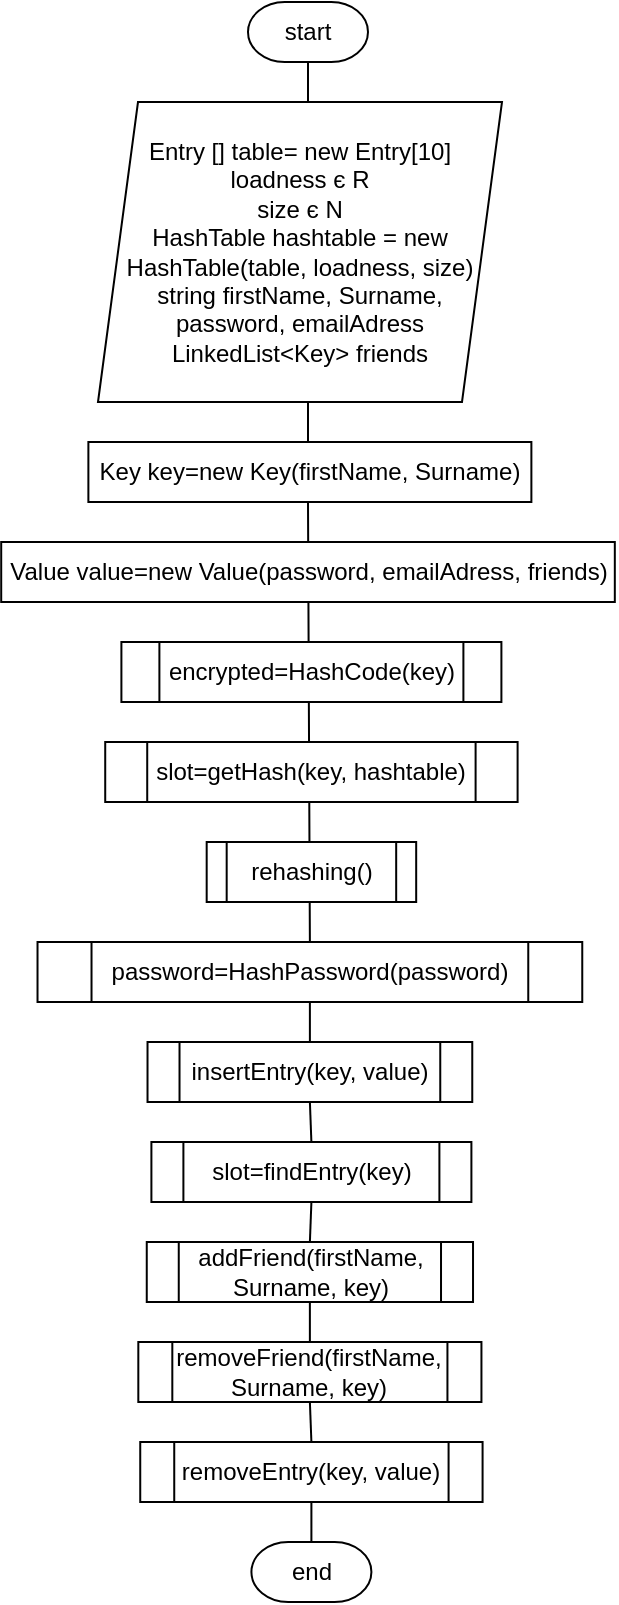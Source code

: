 <mxfile version="16.0.0" type="device" pages="11"><diagram id="TmzXHjyqNl8neJpd612s" name="Program"><mxGraphModel dx="1738" dy="1198" grid="1" gridSize="10" guides="1" tooltips="1" connect="1" arrows="1" fold="1" page="1" pageScale="1" pageWidth="827" pageHeight="1169" math="0" shadow="0"><root><mxCell id="0"/><mxCell id="1" parent="0"/><mxCell id="3DcJxu6lbwlqvu2kT-Lh-15" style="edgeStyle=orthogonalEdgeStyle;rounded=0;orthogonalLoop=1;jettySize=auto;html=1;exitX=0.5;exitY=1;exitDx=0;exitDy=0;exitPerimeter=0;entryX=0.5;entryY=0;entryDx=0;entryDy=0;endArrow=none;endFill=0;" parent="1" source="e_JcY7JV_zi6jgCy_FiS-1" target="3DcJxu6lbwlqvu2kT-Lh-17" edge="1"><mxGeometry relative="1" as="geometry"><mxPoint x="413.95" y="570" as="targetPoint"/></mxGeometry></mxCell><mxCell id="e_JcY7JV_zi6jgCy_FiS-1" value="start" style="strokeWidth=1;html=1;shape=mxgraph.flowchart.terminator;whiteSpace=wrap;" parent="1" vertex="1"><mxGeometry x="383" y="80" width="60" height="30" as="geometry"/></mxCell><mxCell id="3DcJxu6lbwlqvu2kT-Lh-1" value="Entry [] table= new Entry[10]&lt;br&gt;loadness є R&lt;br&gt;size є N&lt;br&gt;HashTable hashtable = new &lt;br&gt;HashTable(table, loadness, size)&lt;br&gt;string firstName,&amp;nbsp;Surname,&lt;br&gt;password,&amp;nbsp;emailAdress&lt;br&gt;LinkedList&amp;lt;Key&amp;gt; friends" style="shape=parallelogram;perimeter=parallelogramPerimeter;whiteSpace=wrap;html=1;fixedSize=1;strokeWidth=1;" parent="1" vertex="1"><mxGeometry x="308" y="130" width="202" height="150" as="geometry"/></mxCell><mxCell id="3DcJxu6lbwlqvu2kT-Lh-2" value="Key key=new Key(firstName, Surname)" style="rounded=0;whiteSpace=wrap;html=1;strokeWidth=1;" parent="1" vertex="1"><mxGeometry x="303.19" y="300" width="221.5" height="30" as="geometry"/></mxCell><mxCell id="3DcJxu6lbwlqvu2kT-Lh-3" value="Value value=new Value(password, emailAdress, friends)" style="rounded=0;whiteSpace=wrap;html=1;strokeWidth=1;" parent="1" vertex="1"><mxGeometry x="259.6" y="350" width="306.81" height="30" as="geometry"/></mxCell><mxCell id="3DcJxu6lbwlqvu2kT-Lh-26" style="edgeStyle=orthogonalEdgeStyle;rounded=0;orthogonalLoop=1;jettySize=auto;html=1;exitX=0.5;exitY=1;exitDx=0;exitDy=0;endArrow=none;endFill=0;" parent="1" source="3DcJxu6lbwlqvu2kT-Lh-4" edge="1"><mxGeometry relative="1" as="geometry"><mxPoint x="414.7" y="650" as="targetPoint"/></mxGeometry></mxCell><mxCell id="3DcJxu6lbwlqvu2kT-Lh-4" value="insertEntry(key, value)" style="shape=process;whiteSpace=wrap;html=1;backgroundOutline=1;strokeWidth=1;" parent="1" vertex="1"><mxGeometry x="332.76" y="600" width="162.37" height="30" as="geometry"/></mxCell><mxCell id="3DcJxu6lbwlqvu2kT-Lh-27" style="edgeStyle=orthogonalEdgeStyle;rounded=0;orthogonalLoop=1;jettySize=auto;html=1;exitX=0.5;exitY=1;exitDx=0;exitDy=0;entryX=0.5;entryY=0;entryDx=0;entryDy=0;endArrow=none;endFill=0;" parent="1" source="3DcJxu6lbwlqvu2kT-Lh-6" target="3DcJxu6lbwlqvu2kT-Lh-20" edge="1"><mxGeometry relative="1" as="geometry"/></mxCell><mxCell id="3DcJxu6lbwlqvu2kT-Lh-6" value="slot=findEntry(key)" style="shape=process;whiteSpace=wrap;html=1;backgroundOutline=1;strokeWidth=1;" parent="1" vertex="1"><mxGeometry x="334.7" y="650" width="160" height="30" as="geometry"/></mxCell><mxCell id="3DcJxu6lbwlqvu2kT-Lh-8" value="encrypted=HashCode(key)" style="shape=process;whiteSpace=wrap;html=1;backgroundOutline=1;strokeWidth=1;" parent="1" vertex="1"><mxGeometry x="319.7" y="400" width="190" height="30" as="geometry"/></mxCell><mxCell id="3DcJxu6lbwlqvu2kT-Lh-10" value="slot=getHash(key, hashtable)" style="shape=process;whiteSpace=wrap;html=1;backgroundOutline=1;strokeWidth=1;" parent="1" vertex="1"><mxGeometry x="311.61" y="450" width="206.19" height="30" as="geometry"/></mxCell><mxCell id="3DcJxu6lbwlqvu2kT-Lh-30" style="edgeStyle=orthogonalEdgeStyle;rounded=0;orthogonalLoop=1;jettySize=auto;html=1;exitX=0.5;exitY=1;exitDx=0;exitDy=0;endArrow=none;endFill=0;" parent="1" source="3DcJxu6lbwlqvu2kT-Lh-16" target="3DcJxu6lbwlqvu2kT-Lh-22" edge="1"><mxGeometry relative="1" as="geometry"/></mxCell><mxCell id="3DcJxu6lbwlqvu2kT-Lh-16" value="removeEntry(key, value)" style="shape=process;whiteSpace=wrap;html=1;backgroundOutline=1;strokeWidth=1;" parent="1" vertex="1"><mxGeometry x="329.12" y="800" width="171.17" height="30" as="geometry"/></mxCell><mxCell id="3DcJxu6lbwlqvu2kT-Lh-25" style="edgeStyle=orthogonalEdgeStyle;rounded=0;orthogonalLoop=1;jettySize=auto;html=1;exitX=0.5;exitY=1;exitDx=0;exitDy=0;entryX=0.5;entryY=0;entryDx=0;entryDy=0;endArrow=none;endFill=0;" parent="1" source="3DcJxu6lbwlqvu2kT-Lh-17" target="3DcJxu6lbwlqvu2kT-Lh-4" edge="1"><mxGeometry relative="1" as="geometry"/></mxCell><mxCell id="3DcJxu6lbwlqvu2kT-Lh-17" value="password=HashPassword(password)" style="shape=process;whiteSpace=wrap;html=1;backgroundOutline=1;strokeWidth=1;" parent="1" vertex="1"><mxGeometry x="277.76" y="550" width="272.37" height="30" as="geometry"/></mxCell><mxCell id="3DcJxu6lbwlqvu2kT-Lh-28" style="edgeStyle=orthogonalEdgeStyle;rounded=0;orthogonalLoop=1;jettySize=auto;html=1;exitX=0.5;exitY=1;exitDx=0;exitDy=0;entryX=0.5;entryY=0;entryDx=0;entryDy=0;endArrow=none;endFill=0;" parent="1" source="3DcJxu6lbwlqvu2kT-Lh-20" target="3DcJxu6lbwlqvu2kT-Lh-21" edge="1"><mxGeometry relative="1" as="geometry"/></mxCell><mxCell id="3DcJxu6lbwlqvu2kT-Lh-20" value="addFriend(firstName, Surname, key)" style="shape=process;whiteSpace=wrap;html=1;backgroundOutline=1;strokeWidth=1;" parent="1" vertex="1"><mxGeometry x="332.38" y="700" width="163.13" height="30" as="geometry"/></mxCell><mxCell id="3DcJxu6lbwlqvu2kT-Lh-29" style="edgeStyle=orthogonalEdgeStyle;rounded=0;orthogonalLoop=1;jettySize=auto;html=1;exitX=0.5;exitY=1;exitDx=0;exitDy=0;entryX=0.5;entryY=0;entryDx=0;entryDy=0;endArrow=none;endFill=0;" parent="1" source="3DcJxu6lbwlqvu2kT-Lh-21" target="3DcJxu6lbwlqvu2kT-Lh-16" edge="1"><mxGeometry relative="1" as="geometry"/></mxCell><mxCell id="3DcJxu6lbwlqvu2kT-Lh-21" value="removeFriend(firstName, Surname, key)" style="shape=process;whiteSpace=wrap;html=1;backgroundOutline=1;strokeWidth=1;" parent="1" vertex="1"><mxGeometry x="328.16" y="750" width="171.56" height="30" as="geometry"/></mxCell><mxCell id="3DcJxu6lbwlqvu2kT-Lh-22" value="end" style="strokeWidth=1;html=1;shape=mxgraph.flowchart.terminator;whiteSpace=wrap;" parent="1" vertex="1"><mxGeometry x="384.71" y="850" width="60" height="30" as="geometry"/></mxCell><mxCell id="2h6hGxpNSgSHTg9zySHo-1" value="rehashing()" style="shape=process;whiteSpace=wrap;html=1;backgroundOutline=1;strokeWidth=1;" parent="1" vertex="1"><mxGeometry x="362.34" y="500" width="104.75" height="30" as="geometry"/></mxCell></root></mxGraphModel></diagram><diagram id="wnRDatLgS8_MI7t2nHf0" name="Classes"><mxGraphModel dx="1422" dy="980" grid="1" gridSize="10" guides="1" tooltips="1" connect="1" arrows="1" fold="1" page="1" pageScale="1" pageWidth="827" pageHeight="1169" math="0" shadow="0"><root><mxCell id="L_CrOYDfqI8QWHW9gQDT-0"/><mxCell id="L_CrOYDfqI8QWHW9gQDT-1" parent="L_CrOYDfqI8QWHW9gQDT-0"/><mxCell id="MiTg9bXbkTCCkvqwoqWC-4" style="edgeStyle=orthogonalEdgeStyle;rounded=0;orthogonalLoop=1;jettySize=auto;html=1;exitX=0.5;exitY=1;exitDx=0;exitDy=0;exitPerimeter=0;entryX=0.5;entryY=0;entryDx=0;entryDy=0;entryPerimeter=0;endArrow=none;endFill=0;" parent="L_CrOYDfqI8QWHW9gQDT-1" source="b14ZlFVU93wEky2tRTOu-0" target="MiTg9bXbkTCCkvqwoqWC-3" edge="1"><mxGeometry relative="1" as="geometry"><mxPoint x="210.75" y="240" as="sourcePoint"/></mxGeometry></mxCell><mxCell id="b14ZlFVU93wEky2tRTOu-0" value="start&lt;br&gt;HashTable" style="strokeWidth=1;html=1;shape=mxgraph.flowchart.terminator;whiteSpace=wrap;" parent="L_CrOYDfqI8QWHW9gQDT-1" vertex="1"><mxGeometry x="175.75" y="140" width="70.75" height="30" as="geometry"/></mxCell><mxCell id="MiTg9bXbkTCCkvqwoqWC-0" value="loadness=Loadness" style="rounded=0;whiteSpace=wrap;html=1;strokeWidth=1;" parent="L_CrOYDfqI8QWHW9gQDT-1" vertex="1"><mxGeometry x="150" y="260" width="121.5" height="30" as="geometry"/></mxCell><mxCell id="MiTg9bXbkTCCkvqwoqWC-1" value="table=Table" style="rounded=0;whiteSpace=wrap;html=1;strokeWidth=1;" parent="L_CrOYDfqI8QWHW9gQDT-1" vertex="1"><mxGeometry x="169.25" y="310" width="83" height="30" as="geometry"/></mxCell><mxCell id="MiTg9bXbkTCCkvqwoqWC-2" value="size=Size" style="rounded=0;whiteSpace=wrap;html=1;strokeWidth=1;" parent="L_CrOYDfqI8QWHW9gQDT-1" vertex="1"><mxGeometry x="169.25" y="360" width="83" height="30" as="geometry"/></mxCell><mxCell id="MiTg9bXbkTCCkvqwoqWC-3" value="end" style="strokeWidth=1;html=1;shape=mxgraph.flowchart.terminator;whiteSpace=wrap;" parent="L_CrOYDfqI8QWHW9gQDT-1" vertex="1"><mxGeometry x="180.75" y="410" width="60" height="30" as="geometry"/></mxCell><mxCell id="qd8tWnXWf2mBUvb1te-M-0" value="Entry [] table, Table&lt;br&gt;loadness, Loadness є R&lt;br&gt;size, Size є N" style="shape=parallelogram;perimeter=parallelogramPerimeter;whiteSpace=wrap;html=1;fixedSize=1;strokeWidth=1;" parent="L_CrOYDfqI8QWHW9gQDT-1" vertex="1"><mxGeometry x="128.63" y="190" width="164.25" height="50" as="geometry"/></mxCell><mxCell id="qd8tWnXWf2mBUvb1te-M-6" style="edgeStyle=orthogonalEdgeStyle;rounded=0;orthogonalLoop=1;jettySize=auto;html=1;exitX=0.5;exitY=1;exitDx=0;exitDy=0;exitPerimeter=0;entryX=0.5;entryY=0;entryDx=0;entryDy=0;entryPerimeter=0;endArrow=none;endFill=0;" parent="L_CrOYDfqI8QWHW9gQDT-1" source="qd8tWnXWf2mBUvb1te-M-1" target="qd8tWnXWf2mBUvb1te-M-5" edge="1"><mxGeometry relative="1" as="geometry"/></mxCell><mxCell id="qd8tWnXWf2mBUvb1te-M-1" value="start&lt;br&gt;Key" style="strokeWidth=1;html=1;shape=mxgraph.flowchart.terminator;whiteSpace=wrap;" parent="L_CrOYDfqI8QWHW9gQDT-1" vertex="1"><mxGeometry x="543.37" y="130" width="64.88" height="30" as="geometry"/></mxCell><mxCell id="qd8tWnXWf2mBUvb1te-M-2" value="string firstName,&lt;br&gt;FirstName, surname,&amp;nbsp;&lt;br&gt;Surname" style="shape=parallelogram;perimeter=parallelogramPerimeter;whiteSpace=wrap;html=1;fixedSize=1;strokeWidth=1;" parent="L_CrOYDfqI8QWHW9gQDT-1" vertex="1"><mxGeometry x="506.13" y="180" width="144.25" height="50" as="geometry"/></mxCell><mxCell id="qd8tWnXWf2mBUvb1te-M-3" value="firstName = FirstName" style="rounded=0;whiteSpace=wrap;html=1;strokeWidth=1;" parent="L_CrOYDfqI8QWHW9gQDT-1" vertex="1"><mxGeometry x="510" y="250" width="136.5" height="30" as="geometry"/></mxCell><mxCell id="qd8tWnXWf2mBUvb1te-M-4" value="Surname = surname" style="rounded=0;whiteSpace=wrap;html=1;strokeWidth=1;" parent="L_CrOYDfqI8QWHW9gQDT-1" vertex="1"><mxGeometry x="515" y="300" width="126.5" height="30" as="geometry"/></mxCell><mxCell id="qd8tWnXWf2mBUvb1te-M-5" value="end" style="strokeWidth=1;html=1;shape=mxgraph.flowchart.terminator;whiteSpace=wrap;" parent="L_CrOYDfqI8QWHW9gQDT-1" vertex="1"><mxGeometry x="548.25" y="350" width="60" height="30" as="geometry"/></mxCell><mxCell id="qd8tWnXWf2mBUvb1te-M-13" style="edgeStyle=orthogonalEdgeStyle;rounded=0;orthogonalLoop=1;jettySize=auto;html=1;exitX=0.5;exitY=1;exitDx=0;exitDy=0;exitPerimeter=0;entryX=0.5;entryY=0;entryDx=0;entryDy=0;entryPerimeter=0;endArrow=none;endFill=0;" parent="L_CrOYDfqI8QWHW9gQDT-1" source="qd8tWnXWf2mBUvb1te-M-7" target="qd8tWnXWf2mBUvb1te-M-12" edge="1"><mxGeometry relative="1" as="geometry"/></mxCell><mxCell id="qd8tWnXWf2mBUvb1te-M-7" value="start&lt;br&gt;Value" style="strokeWidth=1;html=1;shape=mxgraph.flowchart.terminator;whiteSpace=wrap;" parent="L_CrOYDfqI8QWHW9gQDT-1" vertex="1"><mxGeometry x="196.5" y="570" width="59.25" height="30" as="geometry"/></mxCell><mxCell id="qd8tWnXWf2mBUvb1te-M-8" value="string password, Password,&lt;br&gt;&amp;nbsp;emailAdress, EmailAdress&lt;br&gt;LinkedList&amp;lt;Key&amp;gt; Friends, friends" style="shape=parallelogram;perimeter=parallelogramPerimeter;whiteSpace=wrap;html=1;fixedSize=1;strokeWidth=1;" parent="L_CrOYDfqI8QWHW9gQDT-1" vertex="1"><mxGeometry x="118.63" y="620" width="215" height="60" as="geometry"/></mxCell><mxCell id="qd8tWnXWf2mBUvb1te-M-9" value="password = Password" style="rounded=0;whiteSpace=wrap;html=1;strokeWidth=1;" parent="L_CrOYDfqI8QWHW9gQDT-1" vertex="1"><mxGeometry x="159.63" y="700" width="130" height="30" as="geometry"/></mxCell><mxCell id="qd8tWnXWf2mBUvb1te-M-10" value="emailAdress = EmailAdress" style="rounded=0;whiteSpace=wrap;html=1;strokeWidth=1;" parent="L_CrOYDfqI8QWHW9gQDT-1" vertex="1"><mxGeometry x="150.75" y="750" width="159.25" height="30" as="geometry"/></mxCell><mxCell id="qd8tWnXWf2mBUvb1te-M-11" value="friends = Friends" style="rounded=0;whiteSpace=wrap;html=1;strokeWidth=1;" parent="L_CrOYDfqI8QWHW9gQDT-1" vertex="1"><mxGeometry x="175.75" y="800" width="109.25" height="30" as="geometry"/></mxCell><mxCell id="qd8tWnXWf2mBUvb1te-M-12" value="end" style="strokeWidth=1;html=1;shape=mxgraph.flowchart.terminator;whiteSpace=wrap;" parent="L_CrOYDfqI8QWHW9gQDT-1" vertex="1"><mxGeometry x="195.75" y="850" width="60" height="30" as="geometry"/></mxCell><mxCell id="qd8tWnXWf2mBUvb1te-M-20" style="edgeStyle=orthogonalEdgeStyle;rounded=0;orthogonalLoop=1;jettySize=auto;html=1;exitX=0.5;exitY=1;exitDx=0;exitDy=0;exitPerimeter=0;entryX=0.5;entryY=0;entryDx=0;entryDy=0;entryPerimeter=0;endArrow=none;endFill=0;" parent="L_CrOYDfqI8QWHW9gQDT-1" source="qd8tWnXWf2mBUvb1te-M-14" target="qd8tWnXWf2mBUvb1te-M-19" edge="1"><mxGeometry relative="1" as="geometry"/></mxCell><mxCell id="qd8tWnXWf2mBUvb1te-M-14" value="start&lt;br&gt;Entry" style="strokeWidth=1;html=1;shape=mxgraph.flowchart.terminator;whiteSpace=wrap;" parent="L_CrOYDfqI8QWHW9gQDT-1" vertex="1"><mxGeometry x="551.01" y="580" width="69.25" height="30" as="geometry"/></mxCell><mxCell id="qd8tWnXWf2mBUvb1te-M-15" value="Key key, Key&lt;br&gt;Value value, Value" style="shape=parallelogram;perimeter=parallelogramPerimeter;whiteSpace=wrap;html=1;fixedSize=1;strokeWidth=1;" parent="L_CrOYDfqI8QWHW9gQDT-1" vertex="1"><mxGeometry x="520" y="630" width="131.25" height="50" as="geometry"/></mxCell><mxCell id="qd8tWnXWf2mBUvb1te-M-16" value="key = Key" style="rounded=0;whiteSpace=wrap;html=1;strokeWidth=1;" parent="L_CrOYDfqI8QWHW9gQDT-1" vertex="1"><mxGeometry x="544.13" y="700" width="83" height="30" as="geometry"/></mxCell><mxCell id="qd8tWnXWf2mBUvb1te-M-18" value="value = Value" style="rounded=0;whiteSpace=wrap;html=1;strokeWidth=1;" parent="L_CrOYDfqI8QWHW9gQDT-1" vertex="1"><mxGeometry x="544.13" y="750" width="83" height="30" as="geometry"/></mxCell><mxCell id="qd8tWnXWf2mBUvb1te-M-19" value="end" style="strokeWidth=1;html=1;shape=mxgraph.flowchart.terminator;whiteSpace=wrap;" parent="L_CrOYDfqI8QWHW9gQDT-1" vertex="1"><mxGeometry x="555.63" y="800" width="60" height="30" as="geometry"/></mxCell></root></mxGraphModel></diagram><diagram id="NwmvQgDsSgxNQVqYnrgS" name="HashCode"><mxGraphModel dx="782" dy="539" grid="1" gridSize="10" guides="1" tooltips="1" connect="1" arrows="1" fold="1" page="1" pageScale="1" pageWidth="827" pageHeight="1169" math="0" shadow="0"><root><mxCell id="deuitsh8BuK90tpiCMtJ-0"/><mxCell id="deuitsh8BuK90tpiCMtJ-1" parent="deuitsh8BuK90tpiCMtJ-0"/><mxCell id="r40Qhczz3-Wh-yyBXoRa-0" style="edgeStyle=orthogonalEdgeStyle;rounded=0;orthogonalLoop=1;jettySize=auto;html=1;exitX=0.5;exitY=1;exitDx=0;exitDy=0;exitPerimeter=0;endArrow=none;endFill=0;startArrow=none;" parent="deuitsh8BuK90tpiCMtJ-1" source="r40Qhczz3-Wh-yyBXoRa-2" target="r40Qhczz3-Wh-yyBXoRa-9" edge="1"><mxGeometry relative="1" as="geometry"/></mxCell><mxCell id="LSNgLHCqz_0EN7qOuGTD-0" style="edgeStyle=orthogonalEdgeStyle;rounded=0;orthogonalLoop=1;jettySize=auto;html=1;exitX=0.5;exitY=1;exitDx=0;exitDy=0;exitPerimeter=0;entryX=0.5;entryY=0;entryDx=0;entryDy=0;endArrow=none;endFill=0;" parent="deuitsh8BuK90tpiCMtJ-1" source="r40Qhczz3-Wh-yyBXoRa-1" target="r40Qhczz3-Wh-yyBXoRa-2" edge="1"><mxGeometry relative="1" as="geometry"/></mxCell><mxCell id="r40Qhczz3-Wh-yyBXoRa-1" value="start&lt;br&gt;HashCode" style="strokeWidth=1;html=1;shape=mxgraph.flowchart.terminator;whiteSpace=wrap;" parent="deuitsh8BuK90tpiCMtJ-1" vertex="1"><mxGeometry x="367.26" y="130" width="79.98" height="30" as="geometry"/></mxCell><mxCell id="r40Qhczz3-Wh-yyBXoRa-3" value="sum=0" style="rounded=0;whiteSpace=wrap;html=1;strokeWidth=1;" parent="deuitsh8BuK90tpiCMtJ-1" vertex="1"><mxGeometry x="362.75" y="240" width="92" height="30" as="geometry"/></mxCell><mxCell id="r40Qhczz3-Wh-yyBXoRa-4" value="n = key.firstName.Length - 1" style="rounded=0;whiteSpace=wrap;html=1;strokeWidth=1;" parent="deuitsh8BuK90tpiCMtJ-1" vertex="1"><mxGeometry x="324" y="290" width="169.5" height="30" as="geometry"/></mxCell><mxCell id="r40Qhczz3-Wh-yyBXoRa-5" style="edgeStyle=orthogonalEdgeStyle;rounded=0;orthogonalLoop=1;jettySize=auto;html=1;exitX=0;exitY=0.5;exitDx=0;exitDy=0;endArrow=none;endFill=0;" parent="deuitsh8BuK90tpiCMtJ-1" source="r40Qhczz3-Wh-yyBXoRa-6" target="r40Qhczz3-Wh-yyBXoRa-11" edge="1"><mxGeometry relative="1" as="geometry"><Array as="points"><mxPoint x="254" y="355"/><mxPoint x="254" y="520"/><mxPoint x="409" y="520"/></Array></mxGeometry></mxCell><mxCell id="r40Qhczz3-Wh-yyBXoRa-6" value="i=0, i&amp;lt;key.firstName.Length, i++" style="shape=hexagon;perimeter=hexagonPerimeter2;whiteSpace=wrap;html=1;fixedSize=1;strokeWidth=1;" parent="deuitsh8BuK90tpiCMtJ-1" vertex="1"><mxGeometry x="310.63" y="340" width="196.25" height="30" as="geometry"/></mxCell><mxCell id="r40Qhczz3-Wh-yyBXoRa-7" value="sum = sum + key.firstName[i] * N^n" style="rounded=0;whiteSpace=wrap;html=1;strokeWidth=1;" parent="deuitsh8BuK90tpiCMtJ-1" vertex="1"><mxGeometry x="278.75" y="390" width="260" height="40" as="geometry"/></mxCell><mxCell id="r40Qhczz3-Wh-yyBXoRa-8" style="edgeStyle=orthogonalEdgeStyle;rounded=0;orthogonalLoop=1;jettySize=auto;html=1;exitX=0.5;exitY=1;exitDx=0;exitDy=0;entryX=1;entryY=0.5;entryDx=0;entryDy=0;endArrow=classic;endFill=1;" parent="deuitsh8BuK90tpiCMtJ-1" source="r40Qhczz3-Wh-yyBXoRa-9" target="r40Qhczz3-Wh-yyBXoRa-6" edge="1"><mxGeometry relative="1" as="geometry"><Array as="points"><mxPoint x="409" y="500"/><mxPoint x="574" y="500"/><mxPoint x="574" y="355"/></Array></mxGeometry></mxCell><mxCell id="r40Qhczz3-Wh-yyBXoRa-9" value="n=n-1" style="rounded=0;whiteSpace=wrap;html=1;strokeWidth=1;" parent="deuitsh8BuK90tpiCMtJ-1" vertex="1"><mxGeometry x="367.26" y="450" width="83" height="30" as="geometry"/></mxCell><mxCell id="r40Qhczz3-Wh-yyBXoRa-10" style="edgeStyle=orthogonalEdgeStyle;rounded=0;orthogonalLoop=1;jettySize=auto;html=1;exitX=0.5;exitY=1;exitDx=0;exitDy=0;entryX=0.5;entryY=0;entryDx=0;entryDy=0;endArrow=none;endFill=0;" parent="deuitsh8BuK90tpiCMtJ-1" source="r40Qhczz3-Wh-yyBXoRa-11" target="r40Qhczz3-Wh-yyBXoRa-14" edge="1"><mxGeometry relative="1" as="geometry"/></mxCell><mxCell id="r40Qhczz3-Wh-yyBXoRa-11" value="n = key.Surname.Length - 1" style="rounded=0;whiteSpace=wrap;html=1;strokeWidth=1;" parent="deuitsh8BuK90tpiCMtJ-1" vertex="1"><mxGeometry x="324.01" y="540" width="169.5" height="30" as="geometry"/></mxCell><mxCell id="r40Qhczz3-Wh-yyBXoRa-12" style="edgeStyle=orthogonalEdgeStyle;rounded=0;orthogonalLoop=1;jettySize=auto;html=1;exitX=0.5;exitY=1;exitDx=0;exitDy=0;endArrow=none;endFill=0;" parent="deuitsh8BuK90tpiCMtJ-1" source="r40Qhczz3-Wh-yyBXoRa-14" target="r40Qhczz3-Wh-yyBXoRa-17" edge="1"><mxGeometry relative="1" as="geometry"/></mxCell><mxCell id="r40Qhczz3-Wh-yyBXoRa-13" style="edgeStyle=orthogonalEdgeStyle;rounded=0;orthogonalLoop=1;jettySize=auto;html=1;exitX=0;exitY=0.5;exitDx=0;exitDy=0;entryX=0.5;entryY=0;entryDx=0;entryDy=0;endArrow=none;endFill=0;" parent="deuitsh8BuK90tpiCMtJ-1" source="r40Qhczz3-Wh-yyBXoRa-14" target="r40Qhczz3-Wh-yyBXoRa-19" edge="1"><mxGeometry relative="1" as="geometry"><Array as="points"><mxPoint x="254" y="605"/><mxPoint x="254" y="770"/><mxPoint x="409" y="770"/></Array></mxGeometry></mxCell><mxCell id="r40Qhczz3-Wh-yyBXoRa-14" value="i=0, i&amp;lt;key.Surname.Length, i++" style="shape=hexagon;perimeter=hexagonPerimeter2;whiteSpace=wrap;html=1;fixedSize=1;strokeWidth=1;" parent="deuitsh8BuK90tpiCMtJ-1" vertex="1"><mxGeometry x="310.63" y="590" width="196.25" height="30" as="geometry"/></mxCell><mxCell id="r40Qhczz3-Wh-yyBXoRa-15" value="sum = sum + key.Surname[i] * N^n" style="rounded=0;whiteSpace=wrap;html=1;strokeWidth=1;" parent="deuitsh8BuK90tpiCMtJ-1" vertex="1"><mxGeometry x="278.75" y="640" width="260" height="40" as="geometry"/></mxCell><mxCell id="r40Qhczz3-Wh-yyBXoRa-16" style="edgeStyle=orthogonalEdgeStyle;rounded=0;orthogonalLoop=1;jettySize=auto;html=1;exitX=0.5;exitY=1;exitDx=0;exitDy=0;entryX=1;entryY=0.5;entryDx=0;entryDy=0;endArrow=classic;endFill=1;" parent="deuitsh8BuK90tpiCMtJ-1" source="r40Qhczz3-Wh-yyBXoRa-17" target="r40Qhczz3-Wh-yyBXoRa-14" edge="1"><mxGeometry relative="1" as="geometry"><Array as="points"><mxPoint x="409" y="750"/><mxPoint x="574" y="750"/><mxPoint x="574" y="605"/></Array></mxGeometry></mxCell><mxCell id="r40Qhczz3-Wh-yyBXoRa-17" value="n=n-1" style="rounded=0;whiteSpace=wrap;html=1;strokeWidth=1;" parent="deuitsh8BuK90tpiCMtJ-1" vertex="1"><mxGeometry x="367.26" y="700" width="83" height="30" as="geometry"/></mxCell><mxCell id="r40Qhczz3-Wh-yyBXoRa-18" style="edgeStyle=orthogonalEdgeStyle;rounded=0;orthogonalLoop=1;jettySize=auto;html=1;exitX=0.5;exitY=1;exitDx=0;exitDy=0;entryX=0.5;entryY=0;entryDx=0;entryDy=0;entryPerimeter=0;endArrow=none;endFill=0;" parent="deuitsh8BuK90tpiCMtJ-1" source="r40Qhczz3-Wh-yyBXoRa-19" target="r40Qhczz3-Wh-yyBXoRa-20" edge="1"><mxGeometry relative="1" as="geometry"/></mxCell><mxCell id="r40Qhczz3-Wh-yyBXoRa-19" value="sum" style="shape=parallelogram;perimeter=parallelogramPerimeter;whiteSpace=wrap;html=1;fixedSize=1;strokeWidth=1;" parent="deuitsh8BuK90tpiCMtJ-1" vertex="1"><mxGeometry x="368.76" y="790" width="80" height="40" as="geometry"/></mxCell><mxCell id="r40Qhczz3-Wh-yyBXoRa-20" value="end" style="strokeWidth=1;html=1;shape=mxgraph.flowchart.terminator;whiteSpace=wrap;" parent="deuitsh8BuK90tpiCMtJ-1" vertex="1"><mxGeometry x="378.75" y="850" width="60" height="30" as="geometry"/></mxCell><mxCell id="r40Qhczz3-Wh-yyBXoRa-2" value="Key key" style="shape=parallelogram;perimeter=parallelogramPerimeter;whiteSpace=wrap;html=1;fixedSize=1;strokeWidth=1;" parent="deuitsh8BuK90tpiCMtJ-1" vertex="1"><mxGeometry x="364.08" y="180" width="89.36" height="40" as="geometry"/></mxCell></root></mxGraphModel></diagram><diagram id="CcUuPTPKqBT_ZhpuKM8c" name="rehashing"><mxGraphModel dx="-45" dy="539" grid="1" gridSize="10" guides="1" tooltips="1" connect="1" arrows="1" fold="1" page="1" pageScale="1" pageWidth="827" pageHeight="1169" math="0" shadow="0"><root><mxCell id="bRHNLmPleZdDPyrQIHob-0"/><mxCell id="bRHNLmPleZdDPyrQIHob-1" parent="bRHNLmPleZdDPyrQIHob-0"/><mxCell id="FuDHQOziJvARwIC_ac5p-0" style="edgeStyle=orthogonalEdgeStyle;rounded=0;orthogonalLoop=1;jettySize=auto;html=1;exitX=0.5;exitY=1;exitDx=0;exitDy=0;exitPerimeter=0;entryX=0.5;entryY=0;entryDx=0;entryDy=0;endArrow=none;endFill=0;" parent="bRHNLmPleZdDPyrQIHob-1" source="FuDHQOziJvARwIC_ac5p-1" target="FuDHQOziJvARwIC_ac5p-9" edge="1"><mxGeometry relative="1" as="geometry"/></mxCell><mxCell id="FuDHQOziJvARwIC_ac5p-1" value="start&lt;br&gt;rehashing" style="strokeWidth=1;html=1;shape=mxgraph.flowchart.terminator;whiteSpace=wrap;" parent="bRHNLmPleZdDPyrQIHob-1" vertex="1"><mxGeometry x="1107.5" y="160" width="79" height="30" as="geometry"/></mxCell><mxCell id="FuDHQOziJvARwIC_ac5p-3" value="Entry [] Table=new Entry[hashtable.table.Length * 2]" style="rounded=0;whiteSpace=wrap;html=1;strokeWidth=1;" parent="bRHNLmPleZdDPyrQIHob-1" vertex="1"><mxGeometry x="1004.5" y="210" width="285" height="30" as="geometry"/></mxCell><mxCell id="FuDHQOziJvARwIC_ac5p-4" value="Loadness=Size/Table.Length" style="rounded=0;whiteSpace=wrap;html=1;strokeWidth=1;" parent="bRHNLmPleZdDPyrQIHob-1" vertex="1"><mxGeometry x="1054.75" y="310" width="184.5" height="30" as="geometry"/></mxCell><mxCell id="FuDHQOziJvARwIC_ac5p-5" value="Size = hashtable.size" style="rounded=0;whiteSpace=wrap;html=1;strokeWidth=1;" parent="bRHNLmPleZdDPyrQIHob-1" vertex="1"><mxGeometry x="1086" y="260" width="123" height="30" as="geometry"/></mxCell><mxCell id="FuDHQOziJvARwIC_ac5p-6" value="HashTable Hashtable = new HashTable(Table, Loadness, Size)" style="rounded=0;whiteSpace=wrap;html=1;strokeWidth=1;" parent="bRHNLmPleZdDPyrQIHob-1" vertex="1"><mxGeometry x="972.5" y="360" width="350" height="40" as="geometry"/></mxCell><mxCell id="FuDHQOziJvARwIC_ac5p-7" style="edgeStyle=orthogonalEdgeStyle;rounded=0;orthogonalLoop=1;jettySize=auto;html=1;exitX=0.5;exitY=1;exitDx=0;exitDy=0;entryX=0.5;entryY=0;entryDx=0;entryDy=0;endArrow=none;endFill=0;" parent="bRHNLmPleZdDPyrQIHob-1" source="FuDHQOziJvARwIC_ac5p-9" target="FuDHQOziJvARwIC_ac5p-13" edge="1"><mxGeometry relative="1" as="geometry"/></mxCell><mxCell id="FuDHQOziJvARwIC_ac5p-8" style="edgeStyle=orthogonalEdgeStyle;rounded=0;orthogonalLoop=1;jettySize=auto;html=1;exitX=1;exitY=0.5;exitDx=0;exitDy=0;endArrow=none;endFill=0;" parent="bRHNLmPleZdDPyrQIHob-1" source="FuDHQOziJvARwIC_ac5p-9" edge="1"><mxGeometry relative="1" as="geometry"><Array as="points"><mxPoint x="1526" y="435"/><mxPoint x="1526" y="820"/><mxPoint x="1148" y="820"/></Array><mxPoint x="1148" y="910" as="targetPoint"/></mxGeometry></mxCell><mxCell id="FuDHQOziJvARwIC_ac5p-9" value="i=0, i&amp;lt;hashtable.table.Length, i++" style="shape=hexagon;perimeter=hexagonPerimeter2;whiteSpace=wrap;html=1;fixedSize=1;strokeWidth=1;" parent="bRHNLmPleZdDPyrQIHob-1" vertex="1"><mxGeometry x="1042" y="420" width="211" height="30" as="geometry"/></mxCell><mxCell id="FuDHQOziJvARwIC_ac5p-10" value="el = hashtable.table[i]" style="rounded=0;whiteSpace=wrap;html=1;strokeWidth=1;" parent="bRHNLmPleZdDPyrQIHob-1" vertex="1"><mxGeometry x="1085" y="470" width="123" height="30" as="geometry"/></mxCell><mxCell id="FuDHQOziJvARwIC_ac5p-11" value="T" style="edgeStyle=orthogonalEdgeStyle;rounded=0;orthogonalLoop=1;jettySize=auto;html=1;exitX=1;exitY=0.5;exitDx=0;exitDy=0;entryX=0.5;entryY=0;entryDx=0;entryDy=0;endArrow=none;endFill=0;" parent="bRHNLmPleZdDPyrQIHob-1" source="FuDHQOziJvARwIC_ac5p-13" target="FuDHQOziJvARwIC_ac5p-16" edge="1"><mxGeometry x="-0.525" relative="1" as="geometry"><mxPoint as="offset"/></mxGeometry></mxCell><mxCell id="FuDHQOziJvARwIC_ac5p-12" value="F" style="edgeStyle=orthogonalEdgeStyle;rounded=0;orthogonalLoop=1;jettySize=auto;html=1;exitX=0;exitY=0.5;exitDx=0;exitDy=0;entryX=0;entryY=0.5;entryDx=0;entryDy=0;endArrow=none;endFill=0;" parent="bRHNLmPleZdDPyrQIHob-1" source="FuDHQOziJvARwIC_ac5p-13" target="FuDHQOziJvARwIC_ac5p-9" edge="1"><mxGeometry x="-0.773" relative="1" as="geometry"><Array as="points"><mxPoint x="956" y="560"/><mxPoint x="956" y="435"/></Array><mxPoint as="offset"/></mxGeometry></mxCell><mxCell id="FuDHQOziJvARwIC_ac5p-13" value="el!=null" style="rhombus;whiteSpace=wrap;html=1;" parent="bRHNLmPleZdDPyrQIHob-1" vertex="1"><mxGeometry x="1107" y="520" width="80" height="80" as="geometry"/></mxCell><mxCell id="FuDHQOziJvARwIC_ac5p-14" value="T" style="edgeStyle=orthogonalEdgeStyle;rounded=0;orthogonalLoop=1;jettySize=auto;html=1;exitX=1;exitY=0.5;exitDx=0;exitDy=0;entryX=0.5;entryY=0;entryDx=0;entryDy=0;endArrow=none;endFill=0;" parent="bRHNLmPleZdDPyrQIHob-1" source="FuDHQOziJvARwIC_ac5p-16" target="FuDHQOziJvARwIC_ac5p-19" edge="1"><mxGeometry x="-0.59" relative="1" as="geometry"><mxPoint as="offset"/></mxGeometry></mxCell><mxCell id="FuDHQOziJvARwIC_ac5p-15" value="F" style="edgeStyle=orthogonalEdgeStyle;rounded=0;orthogonalLoop=1;jettySize=auto;html=1;exitX=0;exitY=0.5;exitDx=0;exitDy=0;entryX=0;entryY=0.5;entryDx=0;entryDy=0;endArrow=none;endFill=0;" parent="bRHNLmPleZdDPyrQIHob-1" source="FuDHQOziJvARwIC_ac5p-16" target="FuDHQOziJvARwIC_ac5p-9" edge="1"><mxGeometry x="-0.791" relative="1" as="geometry"><Array as="points"><mxPoint x="956" y="635"/><mxPoint x="956" y="435"/></Array><mxPoint as="offset"/></mxGeometry></mxCell><mxCell id="FuDHQOziJvARwIC_ac5p-16" value="el.key.firstName!=&quot;DELETED&quot;" style="rhombus;whiteSpace=wrap;html=1;" parent="bRHNLmPleZdDPyrQIHob-1" vertex="1"><mxGeometry x="1160" y="590" width="180" height="90" as="geometry"/></mxCell><mxCell id="FuDHQOziJvARwIC_ac5p-17" value="slot=getHash(el.key,Hashtable)" style="shape=process;whiteSpace=wrap;html=1;backgroundOutline=1;strokeWidth=1;" parent="bRHNLmPleZdDPyrQIHob-1" vertex="1"><mxGeometry x="1286" y="680" width="220" height="40" as="geometry"/></mxCell><mxCell id="FuDHQOziJvARwIC_ac5p-18" style="edgeStyle=orthogonalEdgeStyle;rounded=0;orthogonalLoop=1;jettySize=auto;html=1;exitX=0.5;exitY=1;exitDx=0;exitDy=0;endArrow=classic;endFill=1;entryX=0;entryY=0.5;entryDx=0;entryDy=0;" parent="bRHNLmPleZdDPyrQIHob-1" source="FuDHQOziJvARwIC_ac5p-19" target="FuDHQOziJvARwIC_ac5p-9" edge="1"><mxGeometry relative="1" as="geometry"><mxPoint x="926" y="520" as="targetPoint"/><Array as="points"><mxPoint x="1396" y="790"/><mxPoint x="956" y="790"/><mxPoint x="956" y="435"/></Array></mxGeometry></mxCell><mxCell id="FuDHQOziJvARwIC_ac5p-19" value="Hashtable.table[slot] = el" style="rounded=0;whiteSpace=wrap;html=1;strokeWidth=1;" parent="bRHNLmPleZdDPyrQIHob-1" vertex="1"><mxGeometry x="1326" y="740" width="140" height="30" as="geometry"/></mxCell><mxCell id="FuDHQOziJvARwIC_ac5p-22" value="hashtable = Hashtable" style="rounded=0;whiteSpace=wrap;html=1;strokeWidth=1;" parent="bRHNLmPleZdDPyrQIHob-1" vertex="1"><mxGeometry x="1077.5" y="860" width="140" height="30" as="geometry"/></mxCell><mxCell id="FuDHQOziJvARwIC_ac5p-23" value="end" style="strokeWidth=1;html=1;shape=mxgraph.flowchart.terminator;whiteSpace=wrap;" parent="bRHNLmPleZdDPyrQIHob-1" vertex="1"><mxGeometry x="1118" y="910" width="60" height="30" as="geometry"/></mxCell></root></mxGraphModel></diagram><diagram id="cOM9RTgdN5wWrS5rJsuW" name="getHash"><mxGraphModel dx="782" dy="-630" grid="1" gridSize="10" guides="1" tooltips="1" connect="1" arrows="1" fold="1" page="1" pageScale="1" pageWidth="827" pageHeight="1169" math="0" shadow="0"><root><mxCell id="EiScskfHT9wZAgtkOi1U-0"/><mxCell id="EiScskfHT9wZAgtkOi1U-1" parent="EiScskfHT9wZAgtkOi1U-0"/><mxCell id="ou6lw_NfC1OFnj-2hCua-0" style="edgeStyle=orthogonalEdgeStyle;rounded=0;orthogonalLoop=1;jettySize=auto;html=1;exitX=0.5;exitY=1;exitDx=0;exitDy=0;exitPerimeter=0;endArrow=none;endFill=0;" parent="EiScskfHT9wZAgtkOi1U-1" source="N2aQOZEWTBpM0gEk4CXR-1" target="N2aQOZEWTBpM0gEk4CXR-9" edge="1"><mxGeometry relative="1" as="geometry"/></mxCell><mxCell id="N2aQOZEWTBpM0gEk4CXR-1" value="start&lt;br&gt;getHash" style="strokeWidth=1;html=1;shape=mxgraph.flowchart.terminator;whiteSpace=wrap;" parent="EiScskfHT9wZAgtkOi1U-1" vertex="1"><mxGeometry x="433.87" y="1270" width="77.73" height="30" as="geometry"/></mxCell><mxCell id="N2aQOZEWTBpM0gEk4CXR-2" value="Key key&lt;br&gt;HashTable Hashtable" style="shape=parallelogram;perimeter=parallelogramPerimeter;whiteSpace=wrap;html=1;fixedSize=1;strokeWidth=1;" parent="EiScskfHT9wZAgtkOi1U-1" vertex="1"><mxGeometry x="400.97" y="1320" width="143.52" height="60" as="geometry"/></mxCell><mxCell id="N2aQOZEWTBpM0gEk4CXR-3" value="k=HashCode(key)" style="shape=process;whiteSpace=wrap;html=1;backgroundOutline=1;strokeWidth=1;" parent="EiScskfHT9wZAgtkOi1U-1" vertex="1"><mxGeometry x="408.42" y="1400" width="128.62" height="30" as="geometry"/></mxCell><mxCell id="N2aQOZEWTBpM0gEk4CXR-5" value="hashzond = k % hashtable.table.Length" style="rounded=0;whiteSpace=wrap;html=1;strokeWidth=1;" parent="EiScskfHT9wZAgtkOi1U-1" vertex="1"><mxGeometry x="364.1" y="1450" width="217.27" height="30" as="geometry"/></mxCell><mxCell id="MXj2vnwEvzUGMQH806AV-0" value="T" style="edgeStyle=orthogonalEdgeStyle;rounded=0;orthogonalLoop=1;jettySize=auto;html=1;endArrow=none;endFill=0;" parent="EiScskfHT9wZAgtkOi1U-1" source="N2aQOZEWTBpM0gEk4CXR-6" target="N2aQOZEWTBpM0gEk4CXR-9" edge="1"><mxGeometry relative="1" as="geometry"/></mxCell><mxCell id="N2aQOZEWTBpM0gEk4CXR-6" value="true" style="rhombus;whiteSpace=wrap;html=1;" parent="EiScskfHT9wZAgtkOi1U-1" vertex="1"><mxGeometry x="432.73" y="1510" width="80" height="80" as="geometry"/></mxCell><mxCell id="N2aQOZEWTBpM0gEk4CXR-7" value="T" style="edgeStyle=orthogonalEdgeStyle;rounded=0;orthogonalLoop=1;jettySize=auto;html=1;exitX=1;exitY=0.5;exitDx=0;exitDy=0;entryX=0.5;entryY=0;entryDx=0;entryDy=0;endArrow=none;endFill=0;" parent="EiScskfHT9wZAgtkOi1U-1" source="N2aQOZEWTBpM0gEk4CXR-9" target="N2aQOZEWTBpM0gEk4CXR-11" edge="1"><mxGeometry x="-0.717" relative="1" as="geometry"><mxPoint as="offset"/></mxGeometry></mxCell><mxCell id="N2aQOZEWTBpM0gEk4CXR-8" value="F" style="edgeStyle=orthogonalEdgeStyle;rounded=0;orthogonalLoop=1;jettySize=auto;html=1;exitX=0;exitY=0.5;exitDx=0;exitDy=0;entryX=0.5;entryY=0;entryDx=0;entryDy=0;endArrow=none;endFill=0;" parent="EiScskfHT9wZAgtkOi1U-1" source="N2aQOZEWTBpM0gEk4CXR-9" target="N2aQOZEWTBpM0gEk4CXR-14" edge="1"><mxGeometry x="-0.579" relative="1" as="geometry"><Array as="points"><mxPoint x="310" y="1675"/><mxPoint x="310" y="1720"/></Array><mxPoint as="offset"/></mxGeometry></mxCell><mxCell id="N2aQOZEWTBpM0gEk4CXR-9" value="hashzond=hashtable.table.Length" style="rhombus;whiteSpace=wrap;html=1;" parent="EiScskfHT9wZAgtkOi1U-1" vertex="1"><mxGeometry x="362.73" y="1620" width="220" height="110" as="geometry"/></mxCell><mxCell id="N2aQOZEWTBpM0gEk4CXR-10" style="edgeStyle=orthogonalEdgeStyle;rounded=0;orthogonalLoop=1;jettySize=auto;html=1;exitX=0.5;exitY=1;exitDx=0;exitDy=0;entryX=0.5;entryY=0;entryDx=0;entryDy=0;endArrow=none;endFill=0;" parent="EiScskfHT9wZAgtkOi1U-1" source="N2aQOZEWTBpM0gEk4CXR-11" target="N2aQOZEWTBpM0gEk4CXR-12" edge="1"><mxGeometry relative="1" as="geometry"/></mxCell><mxCell id="N2aQOZEWTBpM0gEk4CXR-11" value="hashzond=-1" style="rounded=0;whiteSpace=wrap;html=1;strokeWidth=1;" parent="EiScskfHT9wZAgtkOi1U-1" vertex="1"><mxGeometry x="567.68" y="1700" width="83" height="30" as="geometry"/></mxCell><mxCell id="N2aQOZEWTBpM0gEk4CXR-12" value="1" style="ellipse;whiteSpace=wrap;html=1;aspect=fixed;" parent="EiScskfHT9wZAgtkOi1U-1" vertex="1"><mxGeometry x="589.18" y="1750" width="40" height="40" as="geometry"/></mxCell><mxCell id="N2aQOZEWTBpM0gEk4CXR-13" style="edgeStyle=orthogonalEdgeStyle;rounded=0;orthogonalLoop=1;jettySize=auto;html=1;exitX=0.5;exitY=1;exitDx=0;exitDy=0;entryX=0.5;entryY=0;entryDx=0;entryDy=0;endArrow=none;endFill=0;" parent="EiScskfHT9wZAgtkOi1U-1" source="N2aQOZEWTBpM0gEk4CXR-14" target="N2aQOZEWTBpM0gEk4CXR-17" edge="1"><mxGeometry relative="1" as="geometry"/></mxCell><mxCell id="N2aQOZEWTBpM0gEk4CXR-14" value="entry = Hashtable.table[hashzond]" style="rounded=0;whiteSpace=wrap;html=1;strokeWidth=1;" parent="EiScskfHT9wZAgtkOi1U-1" vertex="1"><mxGeometry x="214.06" y="1710" width="193.66" height="40" as="geometry"/></mxCell><mxCell id="N2aQOZEWTBpM0gEk4CXR-15" value="T" style="edgeStyle=orthogonalEdgeStyle;rounded=0;orthogonalLoop=1;jettySize=auto;html=1;exitX=1;exitY=0.5;exitDx=0;exitDy=0;entryX=0.5;entryY=0;entryDx=0;entryDy=0;endArrow=none;endFill=0;" parent="EiScskfHT9wZAgtkOi1U-1" source="N2aQOZEWTBpM0gEk4CXR-17" target="N2aQOZEWTBpM0gEk4CXR-20" edge="1"><mxGeometry x="-0.564" relative="1" as="geometry"><mxPoint as="offset"/></mxGeometry></mxCell><mxCell id="N2aQOZEWTBpM0gEk4CXR-16" value="F" style="edgeStyle=orthogonalEdgeStyle;rounded=0;orthogonalLoop=1;jettySize=auto;html=1;exitX=0;exitY=0.5;exitDx=0;exitDy=0;entryX=0.5;entryY=0;entryDx=0;entryDy=0;endArrow=none;endFill=0;" parent="EiScskfHT9wZAgtkOi1U-1" source="N2aQOZEWTBpM0gEk4CXR-17" target="N2aQOZEWTBpM0gEk4CXR-23" edge="1"><mxGeometry x="-0.533" relative="1" as="geometry"><mxPoint as="offset"/></mxGeometry></mxCell><mxCell id="N2aQOZEWTBpM0gEk4CXR-17" value="entry=null" style="rhombus;whiteSpace=wrap;html=1;" parent="EiScskfHT9wZAgtkOi1U-1" vertex="1"><mxGeometry x="270.89" y="1780" width="80" height="80" as="geometry"/></mxCell><mxCell id="N2aQOZEWTBpM0gEk4CXR-18" value="F" style="edgeStyle=orthogonalEdgeStyle;rounded=0;orthogonalLoop=1;jettySize=auto;html=1;exitX=0;exitY=0.5;exitDx=0;exitDy=0;endArrow=none;endFill=0;entryX=0.5;entryY=0;entryDx=0;entryDy=0;" parent="EiScskfHT9wZAgtkOi1U-1" source="N2aQOZEWTBpM0gEk4CXR-20" target="N2aQOZEWTBpM0gEk4CXR-24" edge="1"><mxGeometry x="-0.88" relative="1" as="geometry"><mxPoint x="314.62" y="2010" as="targetPoint"/><Array as="points"><mxPoint x="314.62" y="1915"/><mxPoint x="314.62" y="1990"/><mxPoint x="423.62" y="1990"/></Array><mxPoint as="offset"/></mxGeometry></mxCell><mxCell id="N2aQOZEWTBpM0gEk4CXR-19" value="T" style="edgeStyle=orthogonalEdgeStyle;rounded=0;orthogonalLoop=1;jettySize=auto;html=1;exitX=1;exitY=0.5;exitDx=0;exitDy=0;endArrow=none;endFill=0;" parent="EiScskfHT9wZAgtkOi1U-1" source="N2aQOZEWTBpM0gEk4CXR-20" target="N2aQOZEWTBpM0gEk4CXR-24" edge="1"><mxGeometry x="-0.893" relative="1" as="geometry"><Array as="points"><mxPoint x="534.62" y="1915"/><mxPoint x="534.62" y="1990"/><mxPoint x="423.62" y="1990"/></Array><mxPoint as="offset"/></mxGeometry></mxCell><mxCell id="N2aQOZEWTBpM0gEk4CXR-20" value="entry.key.firstName = &quot;DELETED&quot;" style="rhombus;whiteSpace=wrap;html=1;" parent="EiScskfHT9wZAgtkOi1U-1" vertex="1"><mxGeometry x="344.63" y="1870" width="158.06" height="90" as="geometry"/></mxCell><mxCell id="N2aQOZEWTBpM0gEk4CXR-21" value="T" style="edgeStyle=orthogonalEdgeStyle;rounded=0;orthogonalLoop=1;jettySize=auto;html=1;exitX=1;exitY=0.5;exitDx=0;exitDy=0;endArrow=none;endFill=0;entryX=0.5;entryY=0;entryDx=0;entryDy=0;entryPerimeter=0;" parent="EiScskfHT9wZAgtkOi1U-1" source="N2aQOZEWTBpM0gEk4CXR-23" target="N2aQOZEWTBpM0gEk4CXR-30" edge="1"><mxGeometry x="-0.935" relative="1" as="geometry"><mxPoint x="423.66" y="2070" as="targetPoint"/><Array as="points"><mxPoint x="315" y="1915"/><mxPoint x="315" y="1990"/><mxPoint x="424" y="1990"/></Array><mxPoint as="offset"/></mxGeometry></mxCell><mxCell id="N2aQOZEWTBpM0gEk4CXR-22" value="F" style="edgeStyle=orthogonalEdgeStyle;rounded=0;orthogonalLoop=1;jettySize=auto;html=1;exitX=0;exitY=0.5;exitDx=0;exitDy=0;entryX=0.5;entryY=0;entryDx=0;entryDy=0;endArrow=none;endFill=0;" parent="EiScskfHT9wZAgtkOi1U-1" source="N2aQOZEWTBpM0gEk4CXR-23" target="N2aQOZEWTBpM0gEk4CXR-26" edge="1"><mxGeometry x="-0.392" relative="1" as="geometry"><mxPoint as="offset"/></mxGeometry></mxCell><mxCell id="N2aQOZEWTBpM0gEk4CXR-23" value="entry.key.firstName = &quot;DELETED&quot;" style="rhombus;whiteSpace=wrap;html=1;" parent="EiScskfHT9wZAgtkOi1U-1" vertex="1"><mxGeometry x="129.24" y="1870" width="158.06" height="90" as="geometry"/></mxCell><mxCell id="N2aQOZEWTBpM0gEk4CXR-24" value="entry = hashtable.table[hashzond]" style="rounded=0;whiteSpace=wrap;html=1;strokeWidth=1;" parent="EiScskfHT9wZAgtkOi1U-1" vertex="1"><mxGeometry x="322.38" y="2020" width="202.57" height="30" as="geometry"/></mxCell><mxCell id="N2aQOZEWTBpM0gEk4CXR-25" style="edgeStyle=orthogonalEdgeStyle;rounded=0;orthogonalLoop=1;jettySize=auto;html=1;exitX=0.5;exitY=1;exitDx=0;exitDy=0;entryX=0.5;entryY=0;entryDx=0;entryDy=0;endArrow=classic;endFill=1;" parent="EiScskfHT9wZAgtkOi1U-1" source="N2aQOZEWTBpM0gEk4CXR-26" target="N2aQOZEWTBpM0gEk4CXR-6" edge="1"><mxGeometry relative="1" as="geometry"><mxPoint x="106.12" y="1990" as="targetPoint"/><Array as="points"><mxPoint x="106" y="1990"/><mxPoint x="20" y="1990"/><mxPoint x="20" y="1510"/></Array></mxGeometry></mxCell><mxCell id="N2aQOZEWTBpM0gEk4CXR-26" value="hashzond++" style="rounded=0;whiteSpace=wrap;html=1;strokeWidth=1;" parent="EiScskfHT9wZAgtkOi1U-1" vertex="1"><mxGeometry x="64.62" y="1940" width="83" height="30" as="geometry"/></mxCell><mxCell id="N2aQOZEWTBpM0gEk4CXR-27" value="hashzond" style="shape=parallelogram;perimeter=parallelogramPerimeter;whiteSpace=wrap;html=1;fixedSize=1;strokeWidth=1;" parent="EiScskfHT9wZAgtkOi1U-1" vertex="1"><mxGeometry x="383.66" y="2110" width="80" height="40" as="geometry"/></mxCell><mxCell id="N2aQOZEWTBpM0gEk4CXR-28" style="edgeStyle=orthogonalEdgeStyle;rounded=0;orthogonalLoop=1;jettySize=auto;html=1;exitX=0;exitY=0.5;exitDx=0;exitDy=0;endArrow=classic;endFill=1;" parent="EiScskfHT9wZAgtkOi1U-1" source="N2aQOZEWTBpM0gEk4CXR-29" edge="1"><mxGeometry relative="1" as="geometry"><mxPoint x="420" y="2080.368" as="targetPoint"/></mxGeometry></mxCell><mxCell id="N2aQOZEWTBpM0gEk4CXR-29" value="1" style="ellipse;whiteSpace=wrap;html=1;aspect=fixed;" parent="EiScskfHT9wZAgtkOi1U-1" vertex="1"><mxGeometry x="469.89" y="2060" width="40" height="40" as="geometry"/></mxCell><mxCell id="N2aQOZEWTBpM0gEk4CXR-30" value="end" style="strokeWidth=1;html=1;shape=mxgraph.flowchart.terminator;whiteSpace=wrap;" parent="EiScskfHT9wZAgtkOi1U-1" vertex="1"><mxGeometry x="393.66" y="2170" width="60" height="30" as="geometry"/></mxCell></root></mxGraphModel></diagram><diagram id="lzpu-F_XFtMAvlDr8Wkx" name="insertEntry"><mxGraphModel dx="-45" dy="-630" grid="1" gridSize="10" guides="1" tooltips="1" connect="1" arrows="1" fold="1" page="1" pageScale="1" pageWidth="827" pageHeight="1169" math="0" shadow="0"><root><mxCell id="WkwBzJBpNh5xVPOHqWJd-0"/><mxCell id="WkwBzJBpNh5xVPOHqWJd-1" parent="WkwBzJBpNh5xVPOHqWJd-0"/><mxCell id="WkwBzJBpNh5xVPOHqWJd-2" style="edgeStyle=orthogonalEdgeStyle;rounded=0;orthogonalLoop=1;jettySize=auto;html=1;exitX=0.5;exitY=1;exitDx=0;exitDy=0;exitPerimeter=0;entryX=0.5;entryY=0;entryDx=0;entryDy=0;endArrow=none;endFill=0;" parent="WkwBzJBpNh5xVPOHqWJd-1" source="WkwBzJBpNh5xVPOHqWJd-3" target="WkwBzJBpNh5xVPOHqWJd-8" edge="1"><mxGeometry relative="1" as="geometry"/></mxCell><mxCell id="WkwBzJBpNh5xVPOHqWJd-3" value="start&lt;br&gt;insertEntry" style="strokeWidth=1;html=1;shape=mxgraph.flowchart.terminator;whiteSpace=wrap;" parent="WkwBzJBpNh5xVPOHqWJd-1" vertex="1"><mxGeometry x="1174.5" y="1280" width="79" height="30" as="geometry"/></mxCell><mxCell id="WkwBzJBpNh5xVPOHqWJd-4" value="Key key&lt;br&gt;Value value" style="shape=parallelogram;perimeter=parallelogramPerimeter;whiteSpace=wrap;html=1;fixedSize=1;strokeWidth=1;" parent="WkwBzJBpNh5xVPOHqWJd-1" vertex="1"><mxGeometry x="1167.5" y="1331" width="95" height="65" as="geometry"/></mxCell><mxCell id="WkwBzJBpNh5xVPOHqWJd-5" value="slot = getHash(key, hashtable)" style="shape=process;whiteSpace=wrap;html=1;backgroundOutline=1;strokeWidth=1;" parent="WkwBzJBpNh5xVPOHqWJd-1" vertex="1"><mxGeometry x="1105.66" y="1421" width="218.68" height="30" as="geometry"/></mxCell><mxCell id="WkwBzJBpNh5xVPOHqWJd-6" value="T" style="edgeStyle=orthogonalEdgeStyle;rounded=0;orthogonalLoop=1;jettySize=auto;html=1;exitX=0.5;exitY=1;exitDx=0;exitDy=0;entryX=0.5;entryY=0;entryDx=0;entryDy=0;endArrow=none;endFill=0;" parent="WkwBzJBpNh5xVPOHqWJd-1" source="WkwBzJBpNh5xVPOHqWJd-8" target="WkwBzJBpNh5xVPOHqWJd-10" edge="1"><mxGeometry x="-0.714" relative="1" as="geometry"><mxPoint y="1" as="offset"/></mxGeometry></mxCell><mxCell id="WkwBzJBpNh5xVPOHqWJd-7" value="F" style="edgeStyle=orthogonalEdgeStyle;rounded=0;orthogonalLoop=1;jettySize=auto;html=1;exitX=1;exitY=0.5;exitDx=0;exitDy=0;entryX=0.5;entryY=0;entryDx=0;entryDy=0;endArrow=none;endFill=0;" parent="WkwBzJBpNh5xVPOHqWJd-1" source="WkwBzJBpNh5xVPOHqWJd-8" target="WkwBzJBpNh5xVPOHqWJd-13" edge="1"><mxGeometry x="-0.886" relative="1" as="geometry"><Array as="points"><mxPoint x="1350" y="1511"/><mxPoint x="1350" y="1701"/><mxPoint x="1215" y="1701"/></Array><mxPoint as="offset"/></mxGeometry></mxCell><mxCell id="WkwBzJBpNh5xVPOHqWJd-8" value="slot=-1" style="rhombus;whiteSpace=wrap;html=1;" parent="WkwBzJBpNh5xVPOHqWJd-1" vertex="1"><mxGeometry x="1175" y="1471" width="80" height="80" as="geometry"/></mxCell><mxCell id="WkwBzJBpNh5xVPOHqWJd-9" value="rehashing()" style="shape=process;whiteSpace=wrap;html=1;backgroundOutline=1;strokeWidth=1;" parent="WkwBzJBpNh5xVPOHqWJd-1" vertex="1"><mxGeometry x="1162.63" y="1571" width="104.75" height="30" as="geometry"/></mxCell><mxCell id="WkwBzJBpNh5xVPOHqWJd-10" value="slot = getHash(key, hashtable)" style="shape=process;whiteSpace=wrap;html=1;backgroundOutline=1;strokeWidth=1;" parent="WkwBzJBpNh5xVPOHqWJd-1" vertex="1"><mxGeometry x="1110.66" y="1621" width="208.68" height="30" as="geometry"/></mxCell><mxCell id="WkwBzJBpNh5xVPOHqWJd-11" style="edgeStyle=orthogonalEdgeStyle;rounded=0;orthogonalLoop=1;jettySize=auto;html=1;entryX=0.5;entryY=0;entryDx=0;entryDy=0;endArrow=classic;endFill=1;" parent="WkwBzJBpNh5xVPOHqWJd-1" target="WkwBzJBpNh5xVPOHqWJd-8" edge="1"><mxGeometry relative="1" as="geometry"><mxPoint x="1215" y="1651" as="sourcePoint"/><Array as="points"><mxPoint x="1215" y="1681"/><mxPoint x="1090" y="1681"/><mxPoint x="1090" y="1471"/></Array></mxGeometry></mxCell><mxCell id="WkwBzJBpNh5xVPOHqWJd-12" style="edgeStyle=orthogonalEdgeStyle;rounded=0;orthogonalLoop=1;jettySize=auto;html=1;exitX=0.5;exitY=1;exitDx=0;exitDy=0;entryX=0.5;entryY=0;entryDx=0;entryDy=0;endArrow=none;endFill=0;" parent="WkwBzJBpNh5xVPOHqWJd-1" source="WkwBzJBpNh5xVPOHqWJd-13" target="WkwBzJBpNh5xVPOHqWJd-16" edge="1"><mxGeometry relative="1" as="geometry"/></mxCell><mxCell id="WkwBzJBpNh5xVPOHqWJd-13" value="value.password=HashPassword(value.password)" style="shape=process;whiteSpace=wrap;html=1;backgroundOutline=1;strokeWidth=1;" parent="WkwBzJBpNh5xVPOHqWJd-1" vertex="1"><mxGeometry x="1044.32" y="1730" width="339.36" height="31" as="geometry"/></mxCell><mxCell id="WkwBzJBpNh5xVPOHqWJd-15" style="edgeStyle=orthogonalEdgeStyle;rounded=0;orthogonalLoop=1;jettySize=auto;html=1;exitX=0.5;exitY=1;exitDx=0;exitDy=0;entryX=0.5;entryY=0;entryDx=0;entryDy=0;endArrow=none;endFill=0;" parent="WkwBzJBpNh5xVPOHqWJd-1" source="WkwBzJBpNh5xVPOHqWJd-16" target="WkwBzJBpNh5xVPOHqWJd-20" edge="1"><mxGeometry relative="1" as="geometry"/></mxCell><mxCell id="WkwBzJBpNh5xVPOHqWJd-16" value="Entry entry = new Entry(key, value)" style="rounded=0;whiteSpace=wrap;html=1;strokeWidth=1;" parent="WkwBzJBpNh5xVPOHqWJd-1" vertex="1"><mxGeometry x="1111.72" y="1780" width="206.6" height="30" as="geometry"/></mxCell><mxCell id="WkwBzJBpNh5xVPOHqWJd-17" value="hashtable.table[slot] = entry" style="rounded=0;whiteSpace=wrap;html=1;strokeWidth=1;" parent="WkwBzJBpNh5xVPOHqWJd-1" vertex="1"><mxGeometry x="1130" y="1830" width="168" height="30" as="geometry"/></mxCell><mxCell id="WkwBzJBpNh5xVPOHqWJd-18" value="hashtable.size++" style="rounded=0;whiteSpace=wrap;html=1;strokeWidth=1;" parent="WkwBzJBpNh5xVPOHqWJd-1" vertex="1"><mxGeometry x="1160.25" y="1880" width="107.5" height="30" as="geometry"/></mxCell><mxCell id="WkwBzJBpNh5xVPOHqWJd-19" style="edgeStyle=orthogonalEdgeStyle;rounded=0;orthogonalLoop=1;jettySize=auto;html=1;exitX=0.5;exitY=1;exitDx=0;exitDy=0;entryX=0.5;entryY=0;entryDx=0;entryDy=0;endArrow=none;endFill=0;" parent="WkwBzJBpNh5xVPOHqWJd-1" source="WkwBzJBpNh5xVPOHqWJd-20" target="WkwBzJBpNh5xVPOHqWJd-23" edge="1"><mxGeometry relative="1" as="geometry"/></mxCell><mxCell id="WkwBzJBpNh5xVPOHqWJd-20" value="hashtable.loadness = hashtable.size / hashtable.table.Length" style="rounded=0;whiteSpace=wrap;html=1;strokeWidth=1;" parent="WkwBzJBpNh5xVPOHqWJd-1" vertex="1"><mxGeometry x="1050.52" y="1930" width="328.99" height="30" as="geometry"/></mxCell><mxCell id="WkwBzJBpNh5xVPOHqWJd-21" value="T" style="edgeStyle=orthogonalEdgeStyle;rounded=0;orthogonalLoop=1;jettySize=auto;html=1;exitX=1;exitY=0.5;exitDx=0;exitDy=0;entryX=0.5;entryY=0;entryDx=0;entryDy=0;endArrow=none;endFill=0;" parent="WkwBzJBpNh5xVPOHqWJd-1" source="WkwBzJBpNh5xVPOHqWJd-23" target="WkwBzJBpNh5xVPOHqWJd-25" edge="1"><mxGeometry x="-0.512" relative="1" as="geometry"><mxPoint as="offset"/></mxGeometry></mxCell><mxCell id="WkwBzJBpNh5xVPOHqWJd-22" value="F" style="edgeStyle=orthogonalEdgeStyle;rounded=0;orthogonalLoop=1;jettySize=auto;html=1;exitX=0;exitY=0.5;exitDx=0;exitDy=0;endArrow=none;endFill=0;" parent="WkwBzJBpNh5xVPOHqWJd-1" source="WkwBzJBpNh5xVPOHqWJd-23" target="WkwBzJBpNh5xVPOHqWJd-26" edge="1"><mxGeometry x="-0.899" relative="1" as="geometry"><Array as="points"><mxPoint x="1100" y="2025"/><mxPoint x="1100" y="2120"/><mxPoint x="1215" y="2120"/></Array><mxPoint as="offset"/></mxGeometry></mxCell><mxCell id="WkwBzJBpNh5xVPOHqWJd-23" value="hashtable.loadness=1" style="rhombus;whiteSpace=wrap;html=1;" parent="WkwBzJBpNh5xVPOHqWJd-1" vertex="1"><mxGeometry x="1143.76" y="1980" width="142.51" height="90" as="geometry"/></mxCell><mxCell id="WkwBzJBpNh5xVPOHqWJd-24" style="edgeStyle=orthogonalEdgeStyle;rounded=0;orthogonalLoop=1;jettySize=auto;html=1;exitX=0.5;exitY=1;exitDx=0;exitDy=0;entryX=0.5;entryY=0;entryDx=0;entryDy=0;entryPerimeter=0;endArrow=none;endFill=0;" parent="WkwBzJBpNh5xVPOHqWJd-1" source="WkwBzJBpNh5xVPOHqWJd-25" target="WkwBzJBpNh5xVPOHqWJd-26" edge="1"><mxGeometry relative="1" as="geometry"/></mxCell><mxCell id="WkwBzJBpNh5xVPOHqWJd-25" value="rehashing()" style="shape=process;whiteSpace=wrap;html=1;backgroundOutline=1;strokeWidth=1;" parent="WkwBzJBpNh5xVPOHqWJd-1" vertex="1"><mxGeometry x="1286.27" y="2070" width="104.75" height="30" as="geometry"/></mxCell><mxCell id="WkwBzJBpNh5xVPOHqWJd-26" value="end" style="strokeWidth=1;html=1;shape=mxgraph.flowchart.terminator;whiteSpace=wrap;" parent="WkwBzJBpNh5xVPOHqWJd-1" vertex="1"><mxGeometry x="1185.02" y="2140" width="60" height="30" as="geometry"/></mxCell></root></mxGraphModel></diagram><diagram id="hsRbc63ztRCD9x19NqnW" name="HashPassword"><mxGraphModel dx="-45" dy="-630" grid="1" gridSize="10" guides="1" tooltips="1" connect="1" arrows="1" fold="1" page="1" pageScale="1" pageWidth="827" pageHeight="1169" math="0" shadow="0"><root><mxCell id="6SunIjW-1cdlfWwV6zdt-0"/><mxCell id="6SunIjW-1cdlfWwV6zdt-1" parent="6SunIjW-1cdlfWwV6zdt-0"/><mxCell id="IH1k2q_2QxZ6_N8ibdrP-0" style="edgeStyle=orthogonalEdgeStyle;rounded=0;orthogonalLoop=1;jettySize=auto;html=1;exitX=0.5;exitY=1;exitDx=0;exitDy=0;exitPerimeter=0;entryX=0.5;entryY=0;entryDx=0;entryDy=0;endArrow=none;endFill=0;" parent="6SunIjW-1cdlfWwV6zdt-1" source="IH1k2q_2QxZ6_N8ibdrP-1" target="IH1k2q_2QxZ6_N8ibdrP-6" edge="1"><mxGeometry relative="1" as="geometry"/></mxCell><mxCell id="IH1k2q_2QxZ6_N8ibdrP-1" value="start&lt;br&gt;HashPassword" style="strokeWidth=1;html=1;shape=mxgraph.flowchart.terminator;whiteSpace=wrap;" parent="6SunIjW-1cdlfWwV6zdt-1" vertex="1"><mxGeometry x="1180" y="1210" width="90" height="30" as="geometry"/></mxCell><mxCell id="IH1k2q_2QxZ6_N8ibdrP-2" value="string password" style="shape=parallelogram;perimeter=parallelogramPerimeter;whiteSpace=wrap;html=1;fixedSize=1;strokeWidth=1;" parent="6SunIjW-1cdlfWwV6zdt-1" vertex="1"><mxGeometry x="1163.13" y="1260" width="123.25" height="41" as="geometry"/></mxCell><mxCell id="IH1k2q_2QxZ6_N8ibdrP-3" value="n=password.Length-1" style="rounded=0;whiteSpace=wrap;html=1;strokeWidth=1;" parent="6SunIjW-1cdlfWwV6zdt-1" vertex="1"><mxGeometry x="1152.13" y="1370" width="133.5" height="30" as="geometry"/></mxCell><mxCell id="IH1k2q_2QxZ6_N8ibdrP-4" style="edgeStyle=orthogonalEdgeStyle;rounded=0;orthogonalLoop=1;jettySize=auto;html=1;exitX=0.5;exitY=1;exitDx=0;exitDy=0;endArrow=none;endFill=0;" parent="6SunIjW-1cdlfWwV6zdt-1" source="IH1k2q_2QxZ6_N8ibdrP-6" target="IH1k2q_2QxZ6_N8ibdrP-9" edge="1"><mxGeometry relative="1" as="geometry"/></mxCell><mxCell id="IH1k2q_2QxZ6_N8ibdrP-5" style="edgeStyle=orthogonalEdgeStyle;rounded=0;orthogonalLoop=1;jettySize=auto;html=1;exitX=0;exitY=0.5;exitDx=0;exitDy=0;entryX=0.5;entryY=0;entryDx=0;entryDy=0;endArrow=none;endFill=0;entryPerimeter=0;" parent="6SunIjW-1cdlfWwV6zdt-1" source="IH1k2q_2QxZ6_N8ibdrP-6" target="IH1k2q_2QxZ6_N8ibdrP-11" edge="1"><mxGeometry relative="1" as="geometry"><Array as="points"><mxPoint x="1069.76" y="1440"/><mxPoint x="1069.76" y="1590"/><mxPoint x="1221.76" y="1590"/></Array></mxGeometry></mxCell><mxCell id="IH1k2q_2QxZ6_N8ibdrP-6" value="i=0, i&amp;lt;=n, i++" style="shape=hexagon;perimeter=hexagonPerimeter2;whiteSpace=wrap;html=1;fixedSize=1;strokeWidth=1;" parent="6SunIjW-1cdlfWwV6zdt-1" vertex="1"><mxGeometry x="1171.76" y="1420" width="102.5" height="40" as="geometry"/></mxCell><mxCell id="IH1k2q_2QxZ6_N8ibdrP-7" value="sum = sum + password[i] * N^n" style="rounded=0;whiteSpace=wrap;html=1;strokeWidth=1;" parent="6SunIjW-1cdlfWwV6zdt-1" vertex="1"><mxGeometry x="1099.76" y="1480" width="238.25" height="30" as="geometry"/></mxCell><mxCell id="IH1k2q_2QxZ6_N8ibdrP-8" style="edgeStyle=orthogonalEdgeStyle;rounded=0;orthogonalLoop=1;jettySize=auto;html=1;exitX=0.5;exitY=1;exitDx=0;exitDy=0;entryX=1;entryY=0.5;entryDx=0;entryDy=0;endArrow=classic;endFill=1;" parent="6SunIjW-1cdlfWwV6zdt-1" source="IH1k2q_2QxZ6_N8ibdrP-9" target="IH1k2q_2QxZ6_N8ibdrP-6" edge="1"><mxGeometry relative="1" as="geometry"><Array as="points"><mxPoint x="1222.76" y="1580"/><mxPoint x="1379.76" y="1580"/><mxPoint x="1379.76" y="1440"/></Array></mxGeometry></mxCell><mxCell id="IH1k2q_2QxZ6_N8ibdrP-9" value="n--" style="rounded=0;whiteSpace=wrap;html=1;strokeWidth=1;" parent="6SunIjW-1cdlfWwV6zdt-1" vertex="1"><mxGeometry x="1181.51" y="1530" width="83" height="30" as="geometry"/></mxCell><mxCell id="IH1k2q_2QxZ6_N8ibdrP-10" value="sum" style="shape=parallelogram;perimeter=parallelogramPerimeter;whiteSpace=wrap;html=1;fixedSize=1;strokeWidth=1;" parent="6SunIjW-1cdlfWwV6zdt-1" vertex="1"><mxGeometry x="1181.51" y="1610" width="80" height="40" as="geometry"/></mxCell><mxCell id="IH1k2q_2QxZ6_N8ibdrP-11" value="end" style="strokeWidth=1;html=1;shape=mxgraph.flowchart.terminator;whiteSpace=wrap;" parent="6SunIjW-1cdlfWwV6zdt-1" vertex="1"><mxGeometry x="1191.51" y="1670" width="60" height="30" as="geometry"/></mxCell><mxCell id="z7kMfdQ8tisaJg6tqEfc-0" value="sum=0" style="rounded=0;whiteSpace=wrap;html=1;strokeWidth=1;" parent="6SunIjW-1cdlfWwV6zdt-1" vertex="1"><mxGeometry x="1183.26" y="1320" width="83" height="30" as="geometry"/></mxCell></root></mxGraphModel></diagram><diagram id="b-GbP6SCpm3wNkWmZkur" name="addFriend"><mxGraphModel dx="-872" dy="539" grid="1" gridSize="10" guides="1" tooltips="1" connect="1" arrows="1" fold="1" page="1" pageScale="1" pageWidth="827" pageHeight="1169" math="0" shadow="0"><root><mxCell id="JaH9i3KAKoNiYknlHVwT-0"/><mxCell id="JaH9i3KAKoNiYknlHVwT-1" parent="JaH9i3KAKoNiYknlHVwT-0"/><mxCell id="JaH9i3KAKoNiYknlHVwT-2" style="edgeStyle=orthogonalEdgeStyle;rounded=0;orthogonalLoop=1;jettySize=auto;html=1;exitX=0.5;exitY=1;exitDx=0;exitDy=0;exitPerimeter=0;entryX=0.5;entryY=0;entryDx=0;entryDy=0;endArrow=none;endFill=0;startArrow=none;" parent="JaH9i3KAKoNiYknlHVwT-1" source="47Ekw1H8NjLXVk1bBrdl-2" target="JaH9i3KAKoNiYknlHVwT-9" edge="1"><mxGeometry relative="1" as="geometry"/></mxCell><mxCell id="JaH9i3KAKoNiYknlHVwT-3" value="start&lt;br&gt;addFriend" style="strokeWidth=1;html=1;shape=mxgraph.flowchart.terminator;whiteSpace=wrap;" parent="JaH9i3KAKoNiYknlHVwT-1" vertex="1"><mxGeometry x="1882.38" y="90" width="71" height="30" as="geometry"/></mxCell><mxCell id="JaH9i3KAKoNiYknlHVwT-5" value="slot = findEntry(key)" style="shape=process;whiteSpace=wrap;html=1;backgroundOutline=1;strokeWidth=1;" parent="JaH9i3KAKoNiYknlHVwT-1" vertex="1"><mxGeometry x="1841.69" y="260" width="152.38" height="30" as="geometry"/></mxCell><mxCell id="JaH9i3KAKoNiYknlHVwT-7" value="T" style="edgeStyle=orthogonalEdgeStyle;rounded=0;orthogonalLoop=1;jettySize=auto;html=1;exitX=1;exitY=0.5;exitDx=0;exitDy=0;entryX=0.5;entryY=0;entryDx=0;entryDy=0;endArrow=none;endFill=0;" parent="JaH9i3KAKoNiYknlHVwT-1" source="JaH9i3KAKoNiYknlHVwT-9" target="JaH9i3KAKoNiYknlHVwT-12" edge="1"><mxGeometry x="-0.515" relative="1" as="geometry"><mxPoint as="offset"/></mxGeometry></mxCell><mxCell id="JaH9i3KAKoNiYknlHVwT-8" value="F" style="edgeStyle=orthogonalEdgeStyle;rounded=0;orthogonalLoop=1;jettySize=auto;html=1;exitX=0;exitY=0.5;exitDx=0;exitDy=0;entryX=0.5;entryY=0;entryDx=0;entryDy=0;entryPerimeter=0;endArrow=none;endFill=0;" parent="JaH9i3KAKoNiYknlHVwT-1" source="JaH9i3KAKoNiYknlHVwT-9" target="JaH9i3KAKoNiYknlHVwT-26" edge="1"><mxGeometry x="-0.875" relative="1" as="geometry"><Array as="points"><mxPoint x="1742" y="450"/><mxPoint x="1742" y="915"/><mxPoint x="1918" y="915"/></Array><mxPoint as="offset"/></mxGeometry></mxCell><mxCell id="JaH9i3KAKoNiYknlHVwT-9" value="slot!=-1" style="rhombus;whiteSpace=wrap;html=1;" parent="JaH9i3KAKoNiYknlHVwT-1" vertex="1"><mxGeometry x="1878.19" y="410" width="80" height="80" as="geometry"/></mxCell><mxCell id="JaH9i3KAKoNiYknlHVwT-10" style="edgeStyle=orthogonalEdgeStyle;rounded=0;orthogonalLoop=1;jettySize=auto;html=1;exitX=0.5;exitY=1;exitDx=0;exitDy=0;entryX=0.5;entryY=0;entryDx=0;entryDy=0;endArrow=none;endFill=0;" parent="JaH9i3KAKoNiYknlHVwT-1" source="JaH9i3KAKoNiYknlHVwT-12" target="JaH9i3KAKoNiYknlHVwT-15" edge="1"><mxGeometry relative="1" as="geometry"/></mxCell><mxCell id="JaH9i3KAKoNiYknlHVwT-11" style="edgeStyle=orthogonalEdgeStyle;rounded=0;orthogonalLoop=1;jettySize=auto;html=1;exitX=1;exitY=0.5;exitDx=0;exitDy=0;endArrow=classic;endFill=1;" parent="JaH9i3KAKoNiYknlHVwT-1" source="JaH9i3KAKoNiYknlHVwT-12" edge="1"><mxGeometry relative="1" as="geometry"><Array as="points"><mxPoint x="2372" y="510"/><mxPoint x="2372" y="745"/><mxPoint x="2280" y="745"/></Array><mxPoint x="2280" y="745" as="targetPoint"/></mxGeometry></mxCell><mxCell id="JaH9i3KAKoNiYknlHVwT-12" value="i=0, i&amp;lt;hashtable.table[slot1].value.friends.Count, i++" style="shape=hexagon;perimeter=hexagonPerimeter2;whiteSpace=wrap;html=1;fixedSize=1;strokeWidth=1;" parent="JaH9i3KAKoNiYknlHVwT-1" vertex="1"><mxGeometry x="1938.19" y="490" width="290" height="40" as="geometry"/></mxCell><mxCell id="JaH9i3KAKoNiYknlHVwT-13" value="T" style="edgeStyle=orthogonalEdgeStyle;rounded=0;orthogonalLoop=1;jettySize=auto;html=1;exitX=1;exitY=0.5;exitDx=0;exitDy=0;entryX=0.5;entryY=0;entryDx=0;entryDy=0;endArrow=none;endFill=0;" parent="JaH9i3KAKoNiYknlHVwT-1" source="JaH9i3KAKoNiYknlHVwT-15" target="JaH9i3KAKoNiYknlHVwT-18" edge="1"><mxGeometry x="-0.6" relative="1" as="geometry"><mxPoint as="offset"/></mxGeometry></mxCell><mxCell id="JaH9i3KAKoNiYknlHVwT-14" value="F" style="edgeStyle=orthogonalEdgeStyle;rounded=0;orthogonalLoop=1;jettySize=auto;html=1;exitX=0;exitY=0.5;exitDx=0;exitDy=0;entryX=0;entryY=0.5;entryDx=0;entryDy=0;endArrow=none;endFill=0;" parent="JaH9i3KAKoNiYknlHVwT-1" source="JaH9i3KAKoNiYknlHVwT-15" target="JaH9i3KAKoNiYknlHVwT-12" edge="1"><mxGeometry x="-0.648" relative="1" as="geometry"><Array as="points"><mxPoint x="1882" y="595"/><mxPoint x="1882" y="510"/></Array><mxPoint as="offset"/></mxGeometry></mxCell><mxCell id="JaH9i3KAKoNiYknlHVwT-15" value="item.firstName = key.firstName" style="rhombus;whiteSpace=wrap;html=1;" parent="JaH9i3KAKoNiYknlHVwT-1" vertex="1"><mxGeometry x="2020.69" y="550" width="125" height="90" as="geometry"/></mxCell><mxCell id="JaH9i3KAKoNiYknlHVwT-16" value="T" style="edgeStyle=orthogonalEdgeStyle;rounded=0;orthogonalLoop=1;jettySize=auto;html=1;exitX=1;exitY=0.5;exitDx=0;exitDy=0;entryX=0.5;entryY=0;entryDx=0;entryDy=0;endArrow=none;endFill=0;" parent="JaH9i3KAKoNiYknlHVwT-1" source="JaH9i3KAKoNiYknlHVwT-18" target="JaH9i3KAKoNiYknlHVwT-20" edge="1"><mxGeometry x="-0.584" relative="1" as="geometry"><mxPoint as="offset"/></mxGeometry></mxCell><mxCell id="JaH9i3KAKoNiYknlHVwT-17" value="F" style="edgeStyle=orthogonalEdgeStyle;rounded=0;orthogonalLoop=1;jettySize=auto;html=1;exitX=0;exitY=0.5;exitDx=0;exitDy=0;entryX=0;entryY=0.5;entryDx=0;entryDy=0;endArrow=classic;endFill=1;" parent="JaH9i3KAKoNiYknlHVwT-1" source="JaH9i3KAKoNiYknlHVwT-18" target="JaH9i3KAKoNiYknlHVwT-12" edge="1"><mxGeometry x="-0.811" relative="1" as="geometry"><Array as="points"><mxPoint x="1882" y="670"/><mxPoint x="1882" y="510"/></Array><mxPoint as="offset"/></mxGeometry></mxCell><mxCell id="JaH9i3KAKoNiYknlHVwT-18" value="item.Surname=&lt;br&gt;key.Surname" style="rhombus;whiteSpace=wrap;html=1;" parent="JaH9i3KAKoNiYknlHVwT-1" vertex="1"><mxGeometry x="2108.19" y="630" width="130" height="80" as="geometry"/></mxCell><mxCell id="JaH9i3KAKoNiYknlHVwT-19" style="edgeStyle=orthogonalEdgeStyle;rounded=0;orthogonalLoop=1;jettySize=auto;html=1;exitX=0.5;exitY=1;exitDx=0;exitDy=0;endArrow=none;endFill=0;" parent="JaH9i3KAKoNiYknlHVwT-1" source="JaH9i3KAKoNiYknlHVwT-20" target="JaH9i3KAKoNiYknlHVwT-23" edge="1"><mxGeometry relative="1" as="geometry"/></mxCell><mxCell id="JaH9i3KAKoNiYknlHVwT-20" value="isFriend = true" style="rounded=0;whiteSpace=wrap;html=1;strokeWidth=1;" parent="JaH9i3KAKoNiYknlHVwT-1" vertex="1"><mxGeometry x="2238.19" y="695" width="83" height="30" as="geometry"/></mxCell><mxCell id="JaH9i3KAKoNiYknlHVwT-21" value="T" style="edgeStyle=orthogonalEdgeStyle;rounded=0;orthogonalLoop=1;jettySize=auto;html=1;exitX=0;exitY=0.5;exitDx=0;exitDy=0;entryX=0.5;entryY=0;entryDx=0;entryDy=0;endArrow=none;endFill=0;" parent="JaH9i3KAKoNiYknlHVwT-1" source="JaH9i3KAKoNiYknlHVwT-23" target="JaH9i3KAKoNiYknlHVwT-25" edge="1"><mxGeometry x="-0.688" relative="1" as="geometry"><mxPoint as="offset"/></mxGeometry></mxCell><mxCell id="JaH9i3KAKoNiYknlHVwT-22" value="F" style="edgeStyle=orthogonalEdgeStyle;rounded=0;orthogonalLoop=1;jettySize=auto;html=1;exitX=1;exitY=0.5;exitDx=0;exitDy=0;entryX=0.5;entryY=0;entryDx=0;entryDy=0;entryPerimeter=0;endArrow=none;endFill=0;" parent="JaH9i3KAKoNiYknlHVwT-1" source="JaH9i3KAKoNiYknlHVwT-23" target="JaH9i3KAKoNiYknlHVwT-26" edge="1"><mxGeometry x="-0.939" relative="1" as="geometry"><Array as="points"><mxPoint x="2430" y="800"/><mxPoint x="2430" y="915"/><mxPoint x="1918" y="915"/></Array><mxPoint as="offset"/></mxGeometry></mxCell><mxCell id="JaH9i3KAKoNiYknlHVwT-23" value="isFriend = false" style="rhombus;whiteSpace=wrap;html=1;" parent="JaH9i3KAKoNiYknlHVwT-1" vertex="1"><mxGeometry x="2227.78" y="760" width="103.81" height="80" as="geometry"/></mxCell><mxCell id="JaH9i3KAKoNiYknlHVwT-24" style="edgeStyle=orthogonalEdgeStyle;rounded=0;orthogonalLoop=1;jettySize=auto;html=1;exitX=0.5;exitY=1;exitDx=0;exitDy=0;endArrow=none;endFill=0;" parent="JaH9i3KAKoNiYknlHVwT-1" source="JaH9i3KAKoNiYknlHVwT-25" target="JaH9i3KAKoNiYknlHVwT-26" edge="1"><mxGeometry relative="1" as="geometry"><Array as="points"><mxPoint x="2091" y="915"/><mxPoint x="1918" y="915"/></Array></mxGeometry></mxCell><mxCell id="JaH9i3KAKoNiYknlHVwT-25" value="hashtable.table[slot1].value.friends.AddLast(key)" style="rounded=0;whiteSpace=wrap;html=1;strokeWidth=1;" parent="JaH9i3KAKoNiYknlHVwT-1" vertex="1"><mxGeometry x="1957.78" y="840" width="270" height="35" as="geometry"/></mxCell><mxCell id="JaH9i3KAKoNiYknlHVwT-26" value="end" style="strokeWidth=1;html=1;shape=mxgraph.flowchart.terminator;whiteSpace=wrap;" parent="JaH9i3KAKoNiYknlHVwT-1" vertex="1"><mxGeometry x="1888.19" y="935" width="60" height="30" as="geometry"/></mxCell><mxCell id="47Ekw1H8NjLXVk1bBrdl-0" value="&lt;span&gt;isFriend = false&lt;/span&gt;" style="rounded=0;whiteSpace=wrap;html=1;strokeWidth=1;" parent="JaH9i3KAKoNiYknlHVwT-1" vertex="1"><mxGeometry x="1871.22" y="360" width="93.32" height="30" as="geometry"/></mxCell><mxCell id="JaH9i3KAKoNiYknlHVwT-4" value="Key keyy&lt;br&gt;string firstName,&lt;br&gt;surname" style="shape=parallelogram;perimeter=parallelogramPerimeter;whiteSpace=wrap;html=1;fixedSize=1;strokeWidth=1;" parent="JaH9i3KAKoNiYknlHVwT-1" vertex="1"><mxGeometry x="1855.71" y="140" width="123.71" height="50" as="geometry"/></mxCell><mxCell id="47Ekw1H8NjLXVk1bBrdl-1" value="" style="edgeStyle=orthogonalEdgeStyle;rounded=0;orthogonalLoop=1;jettySize=auto;html=1;exitX=0.5;exitY=1;exitDx=0;exitDy=0;exitPerimeter=0;entryX=0.5;entryY=0;entryDx=0;entryDy=0;endArrow=none;endFill=0;" parent="JaH9i3KAKoNiYknlHVwT-1" source="JaH9i3KAKoNiYknlHVwT-3" target="JaH9i3KAKoNiYknlHVwT-4" edge="1"><mxGeometry relative="1" as="geometry"><mxPoint x="1918.19" y="120" as="sourcePoint"/><mxPoint x="1917.88" y="350" as="targetPoint"/></mxGeometry></mxCell><mxCell id="47Ekw1H8NjLXVk1bBrdl-2" value="Key key= new Key(firstName, surname)" style="rounded=0;whiteSpace=wrap;html=1;strokeWidth=1;" parent="JaH9i3KAKoNiYknlHVwT-1" vertex="1"><mxGeometry x="1802.28" y="210" width="231.81" height="30" as="geometry"/></mxCell><mxCell id="47Ekw1H8NjLXVk1bBrdl-3" value="" style="edgeStyle=orthogonalEdgeStyle;rounded=0;orthogonalLoop=1;jettySize=auto;html=1;exitX=0.5;exitY=1;exitDx=0;exitDy=0;exitPerimeter=0;entryX=0.5;entryY=0;entryDx=0;entryDy=0;endArrow=none;endFill=0;startArrow=none;" parent="JaH9i3KAKoNiYknlHVwT-1" source="JaH9i3KAKoNiYknlHVwT-4" target="47Ekw1H8NjLXVk1bBrdl-2" edge="1"><mxGeometry relative="1" as="geometry"><mxPoint x="1917.565" y="190" as="sourcePoint"/><mxPoint x="1917.88" y="350" as="targetPoint"/></mxGeometry></mxCell><mxCell id="DSYD-qCMlivt2f3BzT07-0" value="slot1 = findEntry(keyy)" style="shape=process;whiteSpace=wrap;html=1;backgroundOutline=1;strokeWidth=1;" vertex="1" parent="JaH9i3KAKoNiYknlHVwT-1"><mxGeometry x="1839.19" y="310" width="158" height="30" as="geometry"/></mxCell></root></mxGraphModel></diagram><diagram id="YZiNOZa1IHVWZy7T84po" name="removeFriend"><mxGraphModel dx="-872" dy="539" grid="1" gridSize="10" guides="1" tooltips="1" connect="1" arrows="1" fold="1" page="1" pageScale="1" pageWidth="827" pageHeight="1169" math="0" shadow="0"><root><mxCell id="4X0GtdUCJwftpvcCAySf-0"/><mxCell id="4X0GtdUCJwftpvcCAySf-1" parent="4X0GtdUCJwftpvcCAySf-0"/><mxCell id="4X0GtdUCJwftpvcCAySf-2" style="edgeStyle=orthogonalEdgeStyle;rounded=0;orthogonalLoop=1;jettySize=auto;html=1;exitX=0.5;exitY=1;exitDx=0;exitDy=0;exitPerimeter=0;endArrow=none;endFill=0;" parent="4X0GtdUCJwftpvcCAySf-1" source="4X0GtdUCJwftpvcCAySf-3" target="4X0GtdUCJwftpvcCAySf-9" edge="1"><mxGeometry relative="1" as="geometry"/></mxCell><mxCell id="4X0GtdUCJwftpvcCAySf-3" value="start&lt;br&gt;removeFriend" style="strokeWidth=1;html=1;shape=mxgraph.flowchart.terminator;whiteSpace=wrap;" parent="4X0GtdUCJwftpvcCAySf-1" vertex="1"><mxGeometry x="1805.87" y="210" width="82.76" height="30" as="geometry"/></mxCell><mxCell id="4X0GtdUCJwftpvcCAySf-4" value="string firstName, surname&lt;br&gt;Key keyy" style="shape=parallelogram;perimeter=parallelogramPerimeter;whiteSpace=wrap;html=1;fixedSize=1;strokeWidth=1;" parent="4X0GtdUCJwftpvcCAySf-1" vertex="1"><mxGeometry x="1781.19" y="260" width="132.1" height="60" as="geometry"/></mxCell><mxCell id="4X0GtdUCJwftpvcCAySf-5" value="Key key = new Key(firstName, surname)" style="rounded=0;whiteSpace=wrap;html=1;strokeWidth=1;" parent="4X0GtdUCJwftpvcCAySf-1" vertex="1"><mxGeometry x="1734.24" y="340" width="226" height="30" as="geometry"/></mxCell><mxCell id="4X0GtdUCJwftpvcCAySf-6" value="slot1 = findEntry(keyy)" style="shape=process;whiteSpace=wrap;html=1;backgroundOutline=1;strokeWidth=1;" parent="4X0GtdUCJwftpvcCAySf-1" vertex="1"><mxGeometry x="1764.22" y="440" width="166.05" height="30" as="geometry"/></mxCell><mxCell id="4X0GtdUCJwftpvcCAySf-7" value="T" style="edgeStyle=orthogonalEdgeStyle;rounded=0;orthogonalLoop=1;jettySize=auto;html=1;exitX=1;exitY=0.5;exitDx=0;exitDy=0;entryX=0.5;entryY=0;entryDx=0;entryDy=0;endArrow=none;endFill=0;" parent="4X0GtdUCJwftpvcCAySf-1" source="4X0GtdUCJwftpvcCAySf-9" target="4X0GtdUCJwftpvcCAySf-11" edge="1"><mxGeometry x="-0.611" relative="1" as="geometry"><mxPoint as="offset"/><Array as="points"><mxPoint x="2005" y="530"/></Array></mxGeometry></mxCell><mxCell id="4X0GtdUCJwftpvcCAySf-8" value="F" style="edgeStyle=orthogonalEdgeStyle;rounded=0;orthogonalLoop=1;jettySize=auto;html=1;exitX=0;exitY=0.5;exitDx=0;exitDy=0;entryX=0.5;entryY=0;entryDx=0;entryDy=0;entryPerimeter=0;endArrow=none;endFill=0;" parent="4X0GtdUCJwftpvcCAySf-1" source="4X0GtdUCJwftpvcCAySf-9" target="4X0GtdUCJwftpvcCAySf-20" edge="1"><mxGeometry x="-0.882" relative="1" as="geometry"><Array as="points"><mxPoint x="1715" y="530"/><mxPoint x="1715" y="920"/><mxPoint x="1921" y="920"/></Array><mxPoint as="offset"/></mxGeometry></mxCell><mxCell id="4X0GtdUCJwftpvcCAySf-9" value="slot!=-1" style="rhombus;whiteSpace=wrap;html=1;" parent="4X0GtdUCJwftpvcCAySf-1" vertex="1"><mxGeometry x="1807.24" y="490" width="80" height="80" as="geometry"/></mxCell><mxCell id="4X0GtdUCJwftpvcCAySf-10" style="edgeStyle=orthogonalEdgeStyle;rounded=0;orthogonalLoop=1;jettySize=auto;html=1;exitX=0.5;exitY=1;exitDx=0;exitDy=0;entryX=0.5;entryY=0;entryDx=0;entryDy=0;endArrow=none;endFill=0;" parent="4X0GtdUCJwftpvcCAySf-1" source="4X0GtdUCJwftpvcCAySf-11" target="4X0GtdUCJwftpvcCAySf-14" edge="1"><mxGeometry relative="1" as="geometry"/></mxCell><mxCell id="fU00gu5bq-gnU4wSnd50-3" style="edgeStyle=orthogonalEdgeStyle;rounded=0;orthogonalLoop=1;jettySize=auto;html=1;exitX=1;exitY=0.5;exitDx=0;exitDy=0;entryX=0.5;entryY=0;entryDx=0;entryDy=0;entryPerimeter=0;endArrow=none;endFill=0;" parent="4X0GtdUCJwftpvcCAySf-1" source="4X0GtdUCJwftpvcCAySf-11" target="4X0GtdUCJwftpvcCAySf-20" edge="1"><mxGeometry relative="1" as="geometry"><Array as="points"><mxPoint x="2420" y="600"/><mxPoint x="2420" y="920"/><mxPoint x="1921" y="920"/></Array></mxGeometry></mxCell><mxCell id="4X0GtdUCJwftpvcCAySf-11" value="i=0, i&amp;lt;hashtable.table[slot1].value.friends.Count, i++" style="shape=hexagon;perimeter=hexagonPerimeter2;whiteSpace=wrap;html=1;fixedSize=1;strokeWidth=1;" parent="4X0GtdUCJwftpvcCAySf-1" vertex="1"><mxGeometry x="1846.12" y="580" width="318.55" height="40" as="geometry"/></mxCell><mxCell id="4X0GtdUCJwftpvcCAySf-12" value="T" style="edgeStyle=orthogonalEdgeStyle;rounded=0;orthogonalLoop=1;jettySize=auto;html=1;exitX=1;exitY=0.5;exitDx=0;exitDy=0;entryX=0.5;entryY=0;entryDx=0;entryDy=0;endArrow=none;endFill=0;" parent="4X0GtdUCJwftpvcCAySf-1" source="4X0GtdUCJwftpvcCAySf-14" target="4X0GtdUCJwftpvcCAySf-17" edge="1"><mxGeometry x="-0.647" relative="1" as="geometry"><mxPoint as="offset"/></mxGeometry></mxCell><mxCell id="4X0GtdUCJwftpvcCAySf-13" value="F" style="edgeStyle=orthogonalEdgeStyle;rounded=0;orthogonalLoop=1;jettySize=auto;html=1;exitX=0;exitY=0.5;exitDx=0;exitDy=0;entryX=0;entryY=0.5;entryDx=0;entryDy=0;endArrow=none;endFill=0;" parent="4X0GtdUCJwftpvcCAySf-1" source="4X0GtdUCJwftpvcCAySf-14" target="4X0GtdUCJwftpvcCAySf-11" edge="1"><mxGeometry x="-0.682" relative="1" as="geometry"><Array as="points"><mxPoint x="1780" y="695"/><mxPoint x="1780" y="600"/></Array><mxPoint as="offset"/></mxGeometry></mxCell><mxCell id="4X0GtdUCJwftpvcCAySf-14" value="item.firstName = key.firstName" style="rhombus;whiteSpace=wrap;html=1;" parent="4X0GtdUCJwftpvcCAySf-1" vertex="1"><mxGeometry x="1910" y="650" width="190.79" height="90" as="geometry"/></mxCell><mxCell id="4X0GtdUCJwftpvcCAySf-15" value="T" style="edgeStyle=orthogonalEdgeStyle;rounded=0;orthogonalLoop=1;jettySize=auto;html=1;exitX=1;exitY=0.5;exitDx=0;exitDy=0;endArrow=none;endFill=0;entryX=0.5;entryY=0;entryDx=0;entryDy=0;" parent="4X0GtdUCJwftpvcCAySf-1" source="4X0GtdUCJwftpvcCAySf-17" target="4X0GtdUCJwftpvcCAySf-19" edge="1"><mxGeometry x="-0.71" relative="1" as="geometry"><mxPoint x="2230" y="824" as="targetPoint"/><Array as="points"><mxPoint x="2255" y="770"/></Array><mxPoint as="offset"/></mxGeometry></mxCell><mxCell id="4X0GtdUCJwftpvcCAySf-16" value="F" style="edgeStyle=orthogonalEdgeStyle;rounded=0;orthogonalLoop=1;jettySize=auto;html=1;exitX=0;exitY=0.5;exitDx=0;exitDy=0;endArrow=classic;endFill=1;" parent="4X0GtdUCJwftpvcCAySf-1" source="4X0GtdUCJwftpvcCAySf-17" edge="1"><mxGeometry x="-0.818" relative="1" as="geometry"><mxPoint x="1850" y="600" as="targetPoint"/><Array as="points"><mxPoint x="1780" y="770"/><mxPoint x="1780" y="600"/></Array><mxPoint as="offset"/></mxGeometry></mxCell><mxCell id="4X0GtdUCJwftpvcCAySf-17" value="item.Surname = key.Surname" style="rhombus;whiteSpace=wrap;html=1;" parent="4X0GtdUCJwftpvcCAySf-1" vertex="1"><mxGeometry x="2030" y="727.5" width="180.52" height="85" as="geometry"/></mxCell><mxCell id="4X0GtdUCJwftpvcCAySf-18" style="edgeStyle=orthogonalEdgeStyle;rounded=0;orthogonalLoop=1;jettySize=auto;html=1;exitX=0.5;exitY=1;exitDx=0;exitDy=0;entryX=0.5;entryY=0;entryDx=0;entryDy=0;entryPerimeter=0;endArrow=none;endFill=0;" parent="4X0GtdUCJwftpvcCAySf-1" source="4X0GtdUCJwftpvcCAySf-19" target="4X0GtdUCJwftpvcCAySf-20" edge="1"><mxGeometry relative="1" as="geometry"><Array as="points"><mxPoint x="2255" y="920"/><mxPoint x="1921" y="920"/></Array></mxGeometry></mxCell><mxCell id="4X0GtdUCJwftpvcCAySf-19" value="hashtable.table[slot1].value.friends.Remove(item)" style="rounded=0;whiteSpace=wrap;html=1;strokeWidth=1;" parent="4X0GtdUCJwftpvcCAySf-1" vertex="1"><mxGeometry x="2120" y="830" width="270.52" height="30" as="geometry"/></mxCell><mxCell id="4X0GtdUCJwftpvcCAySf-20" value="end" style="strokeWidth=1;html=1;shape=mxgraph.flowchart.terminator;whiteSpace=wrap;" parent="4X0GtdUCJwftpvcCAySf-1" vertex="1"><mxGeometry x="1891.19" y="945" width="60" height="30" as="geometry"/></mxCell><mxCell id="fU00gu5bq-gnU4wSnd50-2" value="slot = findEntry(key)" style="shape=process;whiteSpace=wrap;html=1;backgroundOutline=1;strokeWidth=1;" parent="4X0GtdUCJwftpvcCAySf-1" vertex="1"><mxGeometry x="1774.61" y="390" width="146.58" height="30" as="geometry"/></mxCell></root></mxGraphModel></diagram><diagram id="JelWyvM7RfBXzd-so_lr" name="removeEntry"><mxGraphModel dx="-872" dy="-630" grid="1" gridSize="10" guides="1" tooltips="1" connect="1" arrows="1" fold="1" page="1" pageScale="1" pageWidth="827" pageHeight="1169" math="0" shadow="0"><root><mxCell id="OJ5g6-TLZ_kF6YgiqRsi-0"/><mxCell id="OJ5g6-TLZ_kF6YgiqRsi-1" parent="OJ5g6-TLZ_kF6YgiqRsi-0"/><mxCell id="OJ5g6-TLZ_kF6YgiqRsi-2" style="edgeStyle=orthogonalEdgeStyle;rounded=0;orthogonalLoop=1;jettySize=auto;html=1;exitX=0.5;exitY=1;exitDx=0;exitDy=0;exitPerimeter=0;entryX=0.5;entryY=0;entryDx=0;entryDy=0;endArrow=none;endFill=0;" parent="OJ5g6-TLZ_kF6YgiqRsi-1" source="OJ5g6-TLZ_kF6YgiqRsi-3" target="OJ5g6-TLZ_kF6YgiqRsi-8" edge="1"><mxGeometry relative="1" as="geometry"/></mxCell><mxCell id="OJ5g6-TLZ_kF6YgiqRsi-3" value="start&lt;br&gt;removeEntry" style="strokeWidth=1;html=1;shape=mxgraph.flowchart.terminator;whiteSpace=wrap;" parent="OJ5g6-TLZ_kF6YgiqRsi-1" vertex="1"><mxGeometry x="1920" y="1169" width="80" height="40" as="geometry"/></mxCell><mxCell id="OJ5g6-TLZ_kF6YgiqRsi-4" value="Key key" style="shape=parallelogram;perimeter=parallelogramPerimeter;whiteSpace=wrap;html=1;fixedSize=1;strokeWidth=1;" parent="OJ5g6-TLZ_kF6YgiqRsi-1" vertex="1"><mxGeometry x="1915.79" y="1229" width="80" height="40" as="geometry"/></mxCell><mxCell id="OJ5g6-TLZ_kF6YgiqRsi-5" value="slot = findEntry(key)" style="shape=process;whiteSpace=wrap;html=1;backgroundOutline=1;strokeWidth=1;" parent="OJ5g6-TLZ_kF6YgiqRsi-1" vertex="1"><mxGeometry x="1885" y="1294" width="150" height="30" as="geometry"/></mxCell><mxCell id="OJ5g6-TLZ_kF6YgiqRsi-7" value="F" style="edgeStyle=orthogonalEdgeStyle;rounded=0;orthogonalLoop=1;jettySize=auto;html=1;exitX=0;exitY=0.5;exitDx=0;exitDy=0;endArrow=none;endFill=0;" parent="OJ5g6-TLZ_kF6YgiqRsi-1" source="OJ5g6-TLZ_kF6YgiqRsi-8" edge="1"><mxGeometry x="-0.908" relative="1" as="geometry"><Array as="points"><mxPoint x="1800" y="1389"/><mxPoint x="1800" y="1759"/><mxPoint x="1932" y="1759"/></Array><mxPoint x="1932" y="1787" as="targetPoint"/><mxPoint as="offset"/></mxGeometry></mxCell><mxCell id="mcjRCgOCstcaxyixOCgk-0" value="T" style="edgeStyle=orthogonalEdgeStyle;rounded=0;orthogonalLoop=1;jettySize=auto;html=1;exitX=1;exitY=0.5;exitDx=0;exitDy=0;entryX=0.5;entryY=0;entryDx=0;entryDy=0;endArrow=none;endFill=0;" parent="OJ5g6-TLZ_kF6YgiqRsi-1" source="OJ5g6-TLZ_kF6YgiqRsi-8" target="OJ5g6-TLZ_kF6YgiqRsi-11" edge="1"><mxGeometry x="-0.412" relative="1" as="geometry"><mxPoint as="offset"/></mxGeometry></mxCell><mxCell id="OJ5g6-TLZ_kF6YgiqRsi-8" value="slot!=-1" style="rhombus;whiteSpace=wrap;html=1;" parent="OJ5g6-TLZ_kF6YgiqRsi-1" vertex="1"><mxGeometry x="1920" y="1349" width="80" height="80" as="geometry"/></mxCell><mxCell id="OJ5g6-TLZ_kF6YgiqRsi-9" style="edgeStyle=orthogonalEdgeStyle;rounded=0;orthogonalLoop=1;jettySize=auto;html=1;exitX=0.5;exitY=1;exitDx=0;exitDy=0;entryX=0.5;entryY=0;entryDx=0;entryDy=0;endArrow=none;endFill=0;" parent="OJ5g6-TLZ_kF6YgiqRsi-1" source="OJ5g6-TLZ_kF6YgiqRsi-11" target="OJ5g6-TLZ_kF6YgiqRsi-14" edge="1"><mxGeometry relative="1" as="geometry"/></mxCell><mxCell id="OJ5g6-TLZ_kF6YgiqRsi-10" style="edgeStyle=orthogonalEdgeStyle;rounded=0;orthogonalLoop=1;jettySize=auto;html=1;exitX=1;exitY=0.5;exitDx=0;exitDy=0;endArrow=none;endFill=0;entryX=0.5;entryY=0;entryDx=0;entryDy=0;" parent="OJ5g6-TLZ_kF6YgiqRsi-1" source="OJ5g6-TLZ_kF6YgiqRsi-11" edge="1"><mxGeometry relative="1" as="geometry"><mxPoint x="1932.375" y="1787" as="targetPoint"/><Array as="points"><mxPoint x="2360" y="1451"/><mxPoint x="2360" y="1759"/><mxPoint x="1932" y="1759"/></Array></mxGeometry></mxCell><mxCell id="OJ5g6-TLZ_kF6YgiqRsi-11" value="i=0, i&amp;lt;hashtable.table.Length, i++" style="shape=hexagon;perimeter=hexagonPerimeter2;whiteSpace=wrap;html=1;fixedSize=1;strokeWidth=1;" parent="OJ5g6-TLZ_kF6YgiqRsi-1" vertex="1"><mxGeometry x="1985.52" y="1434" width="211.25" height="35" as="geometry"/></mxCell><mxCell id="OJ5g6-TLZ_kF6YgiqRsi-13" value="F" style="edgeStyle=orthogonalEdgeStyle;rounded=0;orthogonalLoop=1;jettySize=auto;html=1;exitX=0;exitY=0.5;exitDx=0;exitDy=0;entryX=0;entryY=0.5;entryDx=0;entryDy=0;endArrow=none;endFill=0;" parent="OJ5g6-TLZ_kF6YgiqRsi-1" source="OJ5g6-TLZ_kF6YgiqRsi-14" target="OJ5g6-TLZ_kF6YgiqRsi-11" edge="1"><mxGeometry x="-0.777" relative="1" as="geometry"><Array as="points"><mxPoint x="1910" y="1544"/><mxPoint x="1910" y="1451"/></Array><mxPoint as="offset"/></mxGeometry></mxCell><mxCell id="mcjRCgOCstcaxyixOCgk-4" value="T" style="edgeStyle=orthogonalEdgeStyle;rounded=0;orthogonalLoop=1;jettySize=auto;html=1;exitX=1;exitY=0.5;exitDx=0;exitDy=0;entryX=0.5;entryY=0;entryDx=0;entryDy=0;endArrow=none;endFill=0;" parent="OJ5g6-TLZ_kF6YgiqRsi-1" source="OJ5g6-TLZ_kF6YgiqRsi-14" target="OJ5g6-TLZ_kF6YgiqRsi-17" edge="1"><mxGeometry relative="1" as="geometry"><Array as="points"><mxPoint x="2210" y="1544"/></Array></mxGeometry></mxCell><mxCell id="OJ5g6-TLZ_kF6YgiqRsi-14" value="hashtable.table[i]!=null" style="rhombus;whiteSpace=wrap;html=1;" parent="OJ5g6-TLZ_kF6YgiqRsi-1" vertex="1"><mxGeometry x="2016.15" y="1499" width="150" height="90" as="geometry"/></mxCell><mxCell id="OJ5g6-TLZ_kF6YgiqRsi-16" value="F" style="edgeStyle=orthogonalEdgeStyle;rounded=0;orthogonalLoop=1;jettySize=auto;html=1;exitX=1;exitY=0.5;exitDx=0;exitDy=0;entryX=0;entryY=0.5;entryDx=0;entryDy=0;endArrow=none;endFill=0;" parent="OJ5g6-TLZ_kF6YgiqRsi-1" source="OJ5g6-TLZ_kF6YgiqRsi-17" target="OJ5g6-TLZ_kF6YgiqRsi-11" edge="1"><mxGeometry x="-0.978" relative="1" as="geometry"><Array as="points"><mxPoint x="2330" y="1609"/><mxPoint x="2330" y="1729"/><mxPoint x="1910" y="1729"/><mxPoint x="1910" y="1451"/></Array><mxPoint x="-1" as="offset"/></mxGeometry></mxCell><mxCell id="mcjRCgOCstcaxyixOCgk-3" value="T" style="edgeStyle=orthogonalEdgeStyle;rounded=0;orthogonalLoop=1;jettySize=auto;html=1;exitX=0;exitY=0.5;exitDx=0;exitDy=0;entryX=0.5;entryY=0;entryDx=0;entryDy=0;endArrow=none;endFill=0;" parent="OJ5g6-TLZ_kF6YgiqRsi-1" source="OJ5g6-TLZ_kF6YgiqRsi-17" target="mcjRCgOCstcaxyixOCgk-1" edge="1"><mxGeometry relative="1" as="geometry"/></mxCell><mxCell id="OJ5g6-TLZ_kF6YgiqRsi-17" value="hashtable.table[i].key.firstName&lt;br&gt;!=&quot;DELETED&quot;" style="rhombus;whiteSpace=wrap;html=1;" parent="OJ5g6-TLZ_kF6YgiqRsi-1" vertex="1"><mxGeometry x="2110" y="1560" width="200" height="99" as="geometry"/></mxCell><mxCell id="OJ5g6-TLZ_kF6YgiqRsi-18" style="edgeStyle=orthogonalEdgeStyle;rounded=0;orthogonalLoop=1;jettySize=auto;html=1;exitX=0.5;exitY=1;exitDx=0;exitDy=0;endArrow=classic;endFill=1;entryX=0;entryY=0.5;entryDx=0;entryDy=0;" parent="OJ5g6-TLZ_kF6YgiqRsi-1" target="OJ5g6-TLZ_kF6YgiqRsi-11" edge="1"><mxGeometry relative="1" as="geometry"><mxPoint x="1920" y="1569" as="targetPoint"/><Array as="points"><mxPoint x="2036" y="1729"/><mxPoint x="1910" y="1729"/><mxPoint x="1910" y="1452"/></Array><mxPoint x="2036.0" y="1689" as="sourcePoint"/></mxGeometry></mxCell><mxCell id="OJ5g6-TLZ_kF6YgiqRsi-20" style="edgeStyle=orthogonalEdgeStyle;rounded=0;orthogonalLoop=1;jettySize=auto;html=1;exitX=0.5;exitY=1;exitDx=0;exitDy=0;endArrow=none;endFill=0;entryX=0.5;entryY=0;entryDx=0;entryDy=0;entryPerimeter=0;" parent="OJ5g6-TLZ_kF6YgiqRsi-1" source="OJ5g6-TLZ_kF6YgiqRsi-22" target="OJ5g6-TLZ_kF6YgiqRsi-31" edge="1"><mxGeometry relative="1" as="geometry"><mxPoint x="1934.575" y="1758" as="sourcePoint"/><Array as="points"><mxPoint x="1934" y="2020"/><mxPoint x="1934" y="2020"/></Array></mxGeometry></mxCell><mxCell id="OJ5g6-TLZ_kF6YgiqRsi-22" value="Entry entry = hashtable.table[slot]" style="rounded=0;whiteSpace=wrap;html=1;strokeWidth=1;" parent="OJ5g6-TLZ_kF6YgiqRsi-1" vertex="1"><mxGeometry x="1839.57" y="1780" width="195.43" height="30" as="geometry"/></mxCell><mxCell id="OJ5g6-TLZ_kF6YgiqRsi-23" value="entry.key.firstName = &quot;DELETED&quot;" style="rounded=0;whiteSpace=wrap;html=1;strokeWidth=1;" parent="OJ5g6-TLZ_kF6YgiqRsi-1" vertex="1"><mxGeometry x="1838.39" y="1830" width="190" height="30" as="geometry"/></mxCell><mxCell id="OJ5g6-TLZ_kF6YgiqRsi-24" value="entry.key.Surname = &quot;DELETED&quot;" style="rounded=0;whiteSpace=wrap;html=1;strokeWidth=1;" parent="OJ5g6-TLZ_kF6YgiqRsi-1" vertex="1"><mxGeometry x="1844.13" y="1880" width="180" height="30" as="geometry"/></mxCell><mxCell id="OJ5g6-TLZ_kF6YgiqRsi-25" value="entry.value.password = &quot;DELETED&quot;" style="rounded=0;whiteSpace=wrap;html=1;strokeWidth=1;" parent="OJ5g6-TLZ_kF6YgiqRsi-1" vertex="1"><mxGeometry x="1832.45" y="1930" width="204.25" height="30" as="geometry"/></mxCell><mxCell id="OJ5g6-TLZ_kF6YgiqRsi-26" value="entry.value.emailAdress = &quot;DELETED&quot;" style="rounded=0;whiteSpace=wrap;html=1;strokeWidth=1;" parent="OJ5g6-TLZ_kF6YgiqRsi-1" vertex="1"><mxGeometry x="1828.39" y="1980" width="210" height="30" as="geometry"/></mxCell><mxCell id="OJ5g6-TLZ_kF6YgiqRsi-27" value="entry.value.friends=null" style="rounded=0;whiteSpace=wrap;html=1;strokeWidth=1;" parent="OJ5g6-TLZ_kF6YgiqRsi-1" vertex="1"><mxGeometry x="1868.39" y="2030" width="130" height="30" as="geometry"/></mxCell><mxCell id="OJ5g6-TLZ_kF6YgiqRsi-28" value="hashtable.table[slot] = entry" style="rounded=0;whiteSpace=wrap;html=1;strokeWidth=1;" parent="OJ5g6-TLZ_kF6YgiqRsi-1" vertex="1"><mxGeometry x="1850.68" y="2080" width="165.43" height="30" as="geometry"/></mxCell><mxCell id="OJ5g6-TLZ_kF6YgiqRsi-29" value="hashtable.size=hashtable.size-1" style="rounded=0;whiteSpace=wrap;html=1;strokeWidth=1;" parent="OJ5g6-TLZ_kF6YgiqRsi-1" vertex="1"><mxGeometry x="1842.96" y="2120" width="180.87" height="30" as="geometry"/></mxCell><mxCell id="OJ5g6-TLZ_kF6YgiqRsi-30" value="hashtable.loadness = hashtable.size / hashtable.table.Length" style="rounded=0;whiteSpace=wrap;html=1;strokeWidth=1;" parent="OJ5g6-TLZ_kF6YgiqRsi-1" vertex="1"><mxGeometry x="1829.73" y="2170" width="207.33" height="40" as="geometry"/></mxCell><mxCell id="OJ5g6-TLZ_kF6YgiqRsi-31" value="end" style="strokeWidth=1;html=1;shape=mxgraph.flowchart.terminator;whiteSpace=wrap;" parent="OJ5g6-TLZ_kF6YgiqRsi-1" vertex="1"><mxGeometry x="1904.13" y="2230" width="60" height="30" as="geometry"/></mxCell><mxCell id="mcjRCgOCstcaxyixOCgk-1" value="removeFriend(key.firstName, key.Surname, hashtable.table[i].key)" style="shape=process;whiteSpace=wrap;html=1;backgroundOutline=1;strokeWidth=1;" parent="OJ5g6-TLZ_kF6YgiqRsi-1" vertex="1"><mxGeometry x="1940" y="1630" width="200" height="50" as="geometry"/></mxCell></root></mxGraphModel></diagram><diagram id="BxOzBQHNxe2Z-egG_1SJ" name="findEntry"><mxGraphModel dx="-45" dy="-630" grid="1" gridSize="10" guides="1" tooltips="1" connect="1" arrows="1" fold="1" page="1" pageScale="1" pageWidth="827" pageHeight="1169" math="0" shadow="0"><root><mxCell id="SzXn2FDjOoppAHJMv8Iz-0"/><mxCell id="SzXn2FDjOoppAHJMv8Iz-1" parent="SzXn2FDjOoppAHJMv8Iz-0"/><mxCell id="hCN5Uo8EPl-rbm2cUZh2-0" style="edgeStyle=orthogonalEdgeStyle;rounded=0;orthogonalLoop=1;jettySize=auto;html=1;exitX=0.5;exitY=1;exitDx=0;exitDy=0;exitPerimeter=0;endArrow=none;endFill=0;" parent="SzXn2FDjOoppAHJMv8Iz-1" source="hCN5Uo8EPl-rbm2cUZh2-1" target="hCN5Uo8EPl-rbm2cUZh2-5" edge="1"><mxGeometry relative="1" as="geometry"/></mxCell><mxCell id="hCN5Uo8EPl-rbm2cUZh2-1" value="start&lt;br&gt;findEntry" style="strokeWidth=1;html=1;shape=mxgraph.flowchart.terminator;whiteSpace=wrap;" parent="SzXn2FDjOoppAHJMv8Iz-1" vertex="1"><mxGeometry x="1086.89" y="1400" width="82.72" height="30" as="geometry"/></mxCell><mxCell id="hCN5Uo8EPl-rbm2cUZh2-2" value="Key key" style="shape=parallelogram;perimeter=parallelogramPerimeter;whiteSpace=wrap;html=1;fixedSize=1;strokeWidth=1;" parent="SzXn2FDjOoppAHJMv8Iz-1" vertex="1"><mxGeometry x="1081.06" y="1450" width="94.38" height="40" as="geometry"/></mxCell><mxCell id="hCN5Uo8EPl-rbm2cUZh2-3" value="slot=-1" style="rounded=0;whiteSpace=wrap;html=1;strokeWidth=1;" parent="SzXn2FDjOoppAHJMv8Iz-1" vertex="1"><mxGeometry x="1084.12" y="1510" width="83" height="30" as="geometry"/></mxCell><mxCell id="hCN5Uo8EPl-rbm2cUZh2-4" style="edgeStyle=orthogonalEdgeStyle;rounded=0;orthogonalLoop=1;jettySize=auto;html=1;exitX=0.5;exitY=1;exitDx=0;exitDy=0;entryX=0.5;entryY=0;entryDx=0;entryDy=0;endArrow=none;endFill=0;" parent="SzXn2FDjOoppAHJMv8Iz-1" source="hCN5Uo8EPl-rbm2cUZh2-5" target="hCN5Uo8EPl-rbm2cUZh2-9" edge="1"><mxGeometry relative="1" as="geometry"/></mxCell><mxCell id="u-1ocosH1v-xG6YFzyIQ-0" style="edgeStyle=orthogonalEdgeStyle;rounded=0;orthogonalLoop=1;jettySize=auto;html=1;exitX=1;exitY=0.5;exitDx=0;exitDy=0;entryX=0.5;entryY=0;entryDx=0;entryDy=0;endArrow=none;endFill=0;" parent="SzXn2FDjOoppAHJMv8Iz-1" source="hCN5Uo8EPl-rbm2cUZh2-5" target="hCN5Uo8EPl-rbm2cUZh2-20" edge="1"><mxGeometry relative="1" as="geometry"/></mxCell><mxCell id="hCN5Uo8EPl-rbm2cUZh2-5" value="i=0, i&amp;lt;hashtable.table.Length, i++" style="shape=hexagon;perimeter=hexagonPerimeter2;whiteSpace=wrap;html=1;fixedSize=1;strokeWidth=1;" parent="SzXn2FDjOoppAHJMv8Iz-1" vertex="1"><mxGeometry x="1031.75" y="1560" width="193" height="35" as="geometry"/></mxCell><mxCell id="hCN5Uo8EPl-rbm2cUZh2-6" value="entry = hashtable.table[i]" style="rounded=0;whiteSpace=wrap;html=1;strokeWidth=1;" parent="SzXn2FDjOoppAHJMv8Iz-1" vertex="1"><mxGeometry x="1055.91" y="1620" width="144.69" height="30" as="geometry"/></mxCell><mxCell id="hCN5Uo8EPl-rbm2cUZh2-7" value="T" style="edgeStyle=orthogonalEdgeStyle;rounded=0;orthogonalLoop=1;jettySize=auto;html=1;exitX=1;exitY=0.5;exitDx=0;exitDy=0;entryX=0.5;entryY=0;entryDx=0;entryDy=0;endArrow=none;endFill=0;" parent="SzXn2FDjOoppAHJMv8Iz-1" source="hCN5Uo8EPl-rbm2cUZh2-9" target="hCN5Uo8EPl-rbm2cUZh2-12" edge="1"><mxGeometry x="-0.297" relative="1" as="geometry"><mxPoint x="1" as="offset"/></mxGeometry></mxCell><mxCell id="hCN5Uo8EPl-rbm2cUZh2-8" value="F" style="edgeStyle=orthogonalEdgeStyle;rounded=0;orthogonalLoop=1;jettySize=auto;html=1;exitX=0;exitY=0.5;exitDx=0;exitDy=0;entryX=0;entryY=0.5;entryDx=0;entryDy=0;endArrow=none;endFill=0;" parent="SzXn2FDjOoppAHJMv8Iz-1" source="hCN5Uo8EPl-rbm2cUZh2-9" target="hCN5Uo8EPl-rbm2cUZh2-5" edge="1"><mxGeometry x="-0.866" relative="1" as="geometry"><Array as="points"><mxPoint x="990" y="1710"/><mxPoint x="990" y="1578"/></Array><mxPoint x="1" as="offset"/></mxGeometry></mxCell><mxCell id="hCN5Uo8EPl-rbm2cUZh2-9" value="entry!=null" style="rhombus;whiteSpace=wrap;html=1;" parent="SzXn2FDjOoppAHJMv8Iz-1" vertex="1"><mxGeometry x="1088.25" y="1670" width="80" height="80" as="geometry"/></mxCell><mxCell id="hCN5Uo8EPl-rbm2cUZh2-10" value="T" style="edgeStyle=orthogonalEdgeStyle;rounded=0;orthogonalLoop=1;jettySize=auto;html=1;exitX=1;exitY=0.5;exitDx=0;exitDy=0;entryX=0.5;entryY=0;entryDx=0;entryDy=0;endArrow=none;endFill=0;" parent="SzXn2FDjOoppAHJMv8Iz-1" source="hCN5Uo8EPl-rbm2cUZh2-12" target="hCN5Uo8EPl-rbm2cUZh2-15" edge="1"><mxGeometry x="-0.5" relative="1" as="geometry"><mxPoint as="offset"/></mxGeometry></mxCell><mxCell id="hCN5Uo8EPl-rbm2cUZh2-11" value="F" style="edgeStyle=orthogonalEdgeStyle;rounded=0;orthogonalLoop=1;jettySize=auto;html=1;exitX=0;exitY=0.5;exitDx=0;exitDy=0;entryX=0;entryY=0.5;entryDx=0;entryDy=0;endArrow=none;endFill=0;" parent="SzXn2FDjOoppAHJMv8Iz-1" source="hCN5Uo8EPl-rbm2cUZh2-12" target="hCN5Uo8EPl-rbm2cUZh2-5" edge="1"><mxGeometry x="-0.878" relative="1" as="geometry"><Array as="points"><mxPoint x="990" y="1780"/><mxPoint x="990" y="1578"/></Array><mxPoint as="offset"/></mxGeometry></mxCell><mxCell id="hCN5Uo8EPl-rbm2cUZh2-12" value="key.firstName = entry.key.firstName" style="rhombus;whiteSpace=wrap;html=1;" parent="SzXn2FDjOoppAHJMv8Iz-1" vertex="1"><mxGeometry x="1144.25" y="1730" width="131.75" height="100" as="geometry"/></mxCell><mxCell id="hCN5Uo8EPl-rbm2cUZh2-13" value="T" style="edgeStyle=orthogonalEdgeStyle;rounded=0;orthogonalLoop=1;jettySize=auto;html=1;exitX=1;exitY=0.5;exitDx=0;exitDy=0;entryX=0.5;entryY=0;entryDx=0;entryDy=0;endArrow=none;endFill=0;" parent="SzXn2FDjOoppAHJMv8Iz-1" source="hCN5Uo8EPl-rbm2cUZh2-15" target="hCN5Uo8EPl-rbm2cUZh2-17" edge="1"><mxGeometry x="-0.392" relative="1" as="geometry"><mxPoint as="offset"/></mxGeometry></mxCell><mxCell id="hCN5Uo8EPl-rbm2cUZh2-14" value="F" style="edgeStyle=orthogonalEdgeStyle;rounded=0;orthogonalLoop=1;jettySize=auto;html=1;exitX=0;exitY=0.5;exitDx=0;exitDy=0;entryX=0;entryY=0.5;entryDx=0;entryDy=0;endArrow=classic;endFill=1;" parent="SzXn2FDjOoppAHJMv8Iz-1" source="hCN5Uo8EPl-rbm2cUZh2-15" target="hCN5Uo8EPl-rbm2cUZh2-5" edge="1"><mxGeometry x="-0.883" relative="1" as="geometry"><Array as="points"><mxPoint x="990" y="1840"/><mxPoint x="990" y="1578"/></Array><mxPoint as="offset"/></mxGeometry></mxCell><mxCell id="hCN5Uo8EPl-rbm2cUZh2-15" value="key.Surname = entry.key.Surname" style="rhombus;whiteSpace=wrap;html=1;" parent="SzXn2FDjOoppAHJMv8Iz-1" vertex="1"><mxGeometry x="1242.5" y="1800" width="139" height="80" as="geometry"/></mxCell><mxCell id="hCN5Uo8EPl-rbm2cUZh2-16" style="edgeStyle=orthogonalEdgeStyle;rounded=0;orthogonalLoop=1;jettySize=auto;html=1;exitX=0.5;exitY=1;exitDx=0;exitDy=0;entryX=0.5;entryY=0;entryDx=0;entryDy=0;entryPerimeter=0;endArrow=none;endFill=0;" parent="SzXn2FDjOoppAHJMv8Iz-1" source="hCN5Uo8EPl-rbm2cUZh2-17" target="hCN5Uo8EPl-rbm2cUZh2-18" edge="1"><mxGeometry relative="1" as="geometry"/></mxCell><mxCell id="hCN5Uo8EPl-rbm2cUZh2-17" value="slot = i" style="rounded=0;whiteSpace=wrap;html=1;strokeWidth=1;" parent="SzXn2FDjOoppAHJMv8Iz-1" vertex="1"><mxGeometry x="1370.76" y="1870" width="83" height="30" as="geometry"/></mxCell><mxCell id="hCN5Uo8EPl-rbm2cUZh2-18" value="end" style="strokeWidth=1;html=1;shape=mxgraph.flowchart.terminator;whiteSpace=wrap;" parent="SzXn2FDjOoppAHJMv8Iz-1" vertex="1"><mxGeometry x="1382.26" y="1940" width="60" height="30" as="geometry"/></mxCell><mxCell id="hCN5Uo8EPl-rbm2cUZh2-20" value="1" style="ellipse;whiteSpace=wrap;html=1;aspect=fixed;" parent="SzXn2FDjOoppAHJMv8Iz-1" vertex="1"><mxGeometry x="1260" y="1600" width="40" height="40" as="geometry"/></mxCell><mxCell id="hCN5Uo8EPl-rbm2cUZh2-21" style="edgeStyle=orthogonalEdgeStyle;rounded=0;orthogonalLoop=1;jettySize=auto;html=1;exitX=0;exitY=0.5;exitDx=0;exitDy=0;endArrow=classic;endFill=1;" parent="SzXn2FDjOoppAHJMv8Iz-1" source="hCN5Uo8EPl-rbm2cUZh2-22" edge="1"><mxGeometry relative="1" as="geometry"><mxPoint x="1410" y="1920" as="targetPoint"/></mxGeometry></mxCell><mxCell id="hCN5Uo8EPl-rbm2cUZh2-22" value="1" style="ellipse;whiteSpace=wrap;html=1;aspect=fixed;" parent="SzXn2FDjOoppAHJMv8Iz-1" vertex="1"><mxGeometry x="1450" y="1900" width="40" height="40" as="geometry"/></mxCell></root></mxGraphModel></diagram></mxfile>